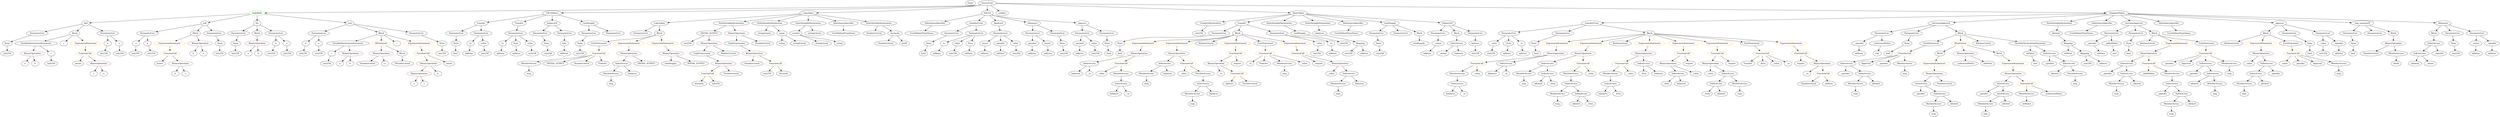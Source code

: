 strict digraph {
	graph [bb="0,0,14867,828"];
	node [label="\N"];
	Enter	[height=0.5,
		pos="5785.6,810",
		width=0.83628];
	Identifier_balances_8	[color=black,
		height=0.5,
		label=balances,
		pos="9438.6,162",
		width=1.1828];
	TupleExpression_Unnamed	[color=black,
		height=0.5,
		label=TupleExpression,
		pos="4231.6,450",
		width=2.0422];
	BinaryOperation_Unnamed_26	[color=brown,
		height=0.5,
		label=BinaryOperation,
		pos="4381.6,378",
		width=1.9867];
	TupleExpression_Unnamed -> BinaryOperation_Unnamed_26	[pos="e,4348.7,394.33 4264.5,433.64 4286.2,423.52 4314.8,410.16 4338.3,399.18"];
	UsingForDeclaration_Unnamed	[color=black,
		height=0.5,
		label=UsingForDeclaration,
		pos="7177.6,666",
		width=2.4303];
	ElementaryTypeName_uint256_22	[color=black,
		height=0.5,
		label=uint256,
		pos="7135.6,594",
		width=1.0442];
	UsingForDeclaration_Unnamed -> ElementaryTypeName_uint256_22	[pos="e,7145.6,611.62 7167.2,647.7 7162.5,639.78 7156.7,630.23 7151.5,621.44"];
	Identifier_msg_19	[color=black,
		height=0.5,
		label=msg,
		pos="3146.6,306",
		width=0.75];
	NumberLiteral_Unnamed	[color=black,
		height=0.5,
		label=NumberLiteral,
		pos="2212.6,378",
		width=1.765];
	VariableDeclaration_balances	[color=black,
		height=0.5,
		label=balances,
		pos="7752.6,594",
		width=1.1828];
	Mapping_Unnamed	[color=black,
		height=0.5,
		label=Mapping,
		pos="8107.6,522",
		width=1.2105];
	VariableDeclaration_balances -> Mapping_Unnamed	[pos="e,8075.4,534.49 7784.5,581.6 7791.1,579.52 7798,577.53 7804.6,576 7914.3,550.39 7945.8,565.61 8055.6,540 8058.5,539.32 8061.5,538.54 \
8064.5,537.71"];
	Identifier_balances_3	[color=black,
		height=0.5,
		label=balances,
		pos="6359.6,306",
		width=1.1828];
	VariableDeclarationStatement_Unnamed	[color=black,
		height=0.5,
		label=VariableDeclarationStatement,
		pos="2098.6,522",
		width=3.3174];
	VariableDeclaration_c	[color=black,
		height=0.5,
		label=c,
		pos="1996.6,450",
		width=0.75];
	VariableDeclarationStatement_Unnamed -> VariableDeclaration_c	[pos="e,2015,463.62 2073.9,504.05 2058.9,493.73 2039.6,480.53 2024.1,469.88"];
	BinaryOperation_Unnamed_1	[color=brown,
		height=0.5,
		label=BinaryOperation,
		pos="2113.6,450",
		width=1.9867];
	VariableDeclarationStatement_Unnamed -> BinaryOperation_Unnamed_1	[pos="e,2109.9,468.1 2102.3,503.7 2103.9,496.32 2105.8,487.52 2107.5,479.25"];
	FunctionDefinition_transfer_1	[color=black,
		height=0.5,
		label=transfer,
		pos="7368.6,666",
		width=1.0719];
	ParameterList_Unnamed_25	[color=black,
		height=0.5,
		label=ParameterList,
		pos="7252.6,594",
		width=1.7095];
	FunctionDefinition_transfer_1 -> ParameterList_Unnamed_25	[pos="e,7278.7,610.76 7345.7,651.17 7329.3,641.31 7307,627.85 7288.4,616.59"];
	Block_Unnamed_6	[color=black,
		height=0.5,
		label=Block,
		pos="7364.6,594",
		width=0.90558];
	FunctionDefinition_transfer_1 -> Block_Unnamed_6	[pos="e,7365.6,612.1 7367.6,647.7 7367.2,640.41 7366.7,631.73 7366.2,623.54"];
	ParameterList_Unnamed_24	[color=black,
		height=0.5,
		label=ParameterList,
		pos="7495.6,594",
		width=1.7095];
	FunctionDefinition_transfer_1 -> ParameterList_Unnamed_24	[pos="e,7467.5,610.48 7392.8,651.67 7411.1,641.58 7436.6,627.53 7457.6,615.94"];
	ParameterList_Unnamed_11	[color=black,
		height=0.5,
		label=ParameterList,
		pos="3252.6,594",
		width=1.7095];
	Parameter_None_5	[color=black,
		height=0.5,
		label=None,
		pos="3282.6,522",
		width=0.85014];
	ParameterList_Unnamed_11 -> Parameter_None_5	[pos="e,3275.5,539.62 3260,575.7 3263.3,567.95 3267.3,558.64 3271,550.02"];
	FunctionCall_Unnamed_16	[color=orange,
		height=0.5,
		label=FunctionCall,
		pos="10407,450",
		width=1.6125];
	Identifier_Transfer_1	[color=black,
		height=0.5,
		label=Transfer,
		pos="10313,378",
		width=1.1689];
	FunctionCall_Unnamed_16 -> Identifier_Transfer_1	[pos="e,10333,394.1 10385,433.12 10372,423.61 10356,411.39 10342,400.97"];
	Identifier__from_6	[color=black,
		height=0.5,
		label=_from,
		pos="10407,378",
		width=0.93331];
	FunctionCall_Unnamed_16 -> Identifier__from_6	[pos="e,10407,396.1 10407,431.7 10407,424.41 10407,415.73 10407,407.54"];
	Identifier__value_9	[color=black,
		height=0.5,
		label=_value,
		pos="10493,378",
		width=0.96103];
	FunctionCall_Unnamed_16 -> Identifier__value_9	[pos="e,10475,393.72 10427,432.76 10438,423.27 10453,411.17 10466,400.85"];
	Identifier__to_7	[color=black,
		height=0.5,
		label=_to,
		pos="10573,378",
		width=0.75];
	FunctionCall_Unnamed_16 -> Identifier__to_7	[pos="e,10551,389.26 10442,435.34 10468,424.92 10505,410.03 10537,396 10538,395.34 10540,394.66 10541,393.96"];
	ParameterList_Unnamed	[color=black,
		height=0.5,
		label=ParameterList,
		pos="1913.6,594",
		width=1.7095];
	Parameter_b	[color=black,
		height=0.5,
		label=b,
		pos="1831.6,522",
		width=0.75];
	ParameterList_Unnamed -> Parameter_b	[pos="e,1847.7,536.79 1894.6,576.76 1883.2,567.01 1868.5,554.51 1856.2,544.01"];
	Parameter_a	[color=black,
		height=0.5,
		label=a,
		pos="1913.6,522",
		width=0.75];
	ParameterList_Unnamed -> Parameter_a	[pos="e,1913.6,540.1 1913.6,575.7 1913.6,568.41 1913.6,559.73 1913.6,551.54"];
	ParameterList_Unnamed_13	[color=black,
		height=0.5,
		label=ParameterList,
		pos="2751.6,594",
		width=1.7095];
	Parameter_None_6	[color=black,
		height=0.5,
		label=None,
		pos="2743.6,522",
		width=0.85014];
	ParameterList_Unnamed_13 -> Parameter_None_6	[pos="e,2745.5,540.1 2749.6,575.7 2748.8,568.41 2747.8,559.73 2746.9,551.54"];
	IfStatement_Unnamed	[color=orange,
		height=0.5,
		label=IfStatement,
		pos="2288.6,522",
		width=1.4739];
	BinaryOperation_Unnamed	[color=brown,
		height=0.5,
		label=BinaryOperation,
		pos="2288.6,450",
		width=1.9867];
	IfStatement_Unnamed -> BinaryOperation_Unnamed	[pos="e,2288.6,468.1 2288.6,503.7 2288.6,496.41 2288.6,487.73 2288.6,479.54"];
	Block_Unnamed_1	[color=black,
		height=0.5,
		label=Block,
		pos="2421.6,450",
		width=0.90558];
	IfStatement_Unnamed -> Block_Unnamed_1	[pos="e,2398.6,463.09 2316.5,506.33 2337.5,495.25 2366.5,480.02 2388.6,468.34"];
	Identifier_balances_10	[color=black,
		height=0.5,
		label=balances,
		pos="8470.6,162",
		width=1.1828];
	ParameterList_Unnamed_36	[color=black,
		height=0.5,
		label=ParameterList,
		pos="12538,594",
		width=1.7095];
	Parameter__spender_2	[color=black,
		height=0.5,
		label=_spender,
		pos="12415,522",
		width=1.2521];
	ParameterList_Unnamed_36 -> Parameter__spender_2	[pos="e,12440,537.3 12510,577.46 12492,567.29 12469,553.9 12450,542.94"];
	Parameter__addedValue	[color=black,
		height=0.5,
		label=_addedValue,
		pos="12538,522",
		width=1.6541];
	ParameterList_Unnamed_36 -> Parameter__addedValue	[pos="e,12538,540.1 12538,575.7 12538,568.41 12538,559.73 12538,551.54"];
	VariableDeclaration_to	[color=black,
		height=0.5,
		label=to,
		pos="3025.6,522",
		width=0.75];
	ElementaryTypeName_address_3	[color=black,
		height=0.5,
		label=address,
		pos="3014.6,450",
		width=1.0996];
	VariableDeclaration_to -> ElementaryTypeName_address_3	[pos="e,3017.3,468.1 3022.9,503.7 3021.7,496.32 3020.3,487.52 3019,479.25"];
	Parameter_to	[color=black,
		height=0.5,
		label=to,
		pos="2833.6,522",
		width=0.75];
	ElementaryTypeName_address_1	[color=black,
		height=0.5,
		label=address,
		pos="2824.6,450",
		width=1.0996];
	Parameter_to -> ElementaryTypeName_address_1	[pos="e,2826.8,468.1 2831.4,503.7 2830.4,496.32 2829.3,487.52 2828.2,479.25"];
	MemberAccess_Unnamed_21	[color=black,
		height=0.5,
		label=MemberAccess,
		pos="11397,90",
		width=1.9174];
	Identifier_msg_14	[color=black,
		height=0.5,
		label=msg,
		pos="11397,18",
		width=0.75];
	MemberAccess_Unnamed_21 -> Identifier_msg_14	[pos="e,11397,36.104 11397,71.697 11397,64.407 11397,55.726 11397,47.536"];
	NumberLiteral_Unnamed_11	[color=black,
		height=0.5,
		label=NumberLiteral,
		pos="4536.6,378",
		width=1.765];
	Identifier__value_10	[color=black,
		height=0.5,
		label=_value,
		pos="13372,378",
		width=0.96103];
	FunctionDefinition_transferFrom_1	[color=black,
		height=0.5,
		label=transferFrom,
		pos="9375.6,666",
		width=1.6402];
	ParameterList_Unnamed_28	[color=black,
		height=0.5,
		label=ParameterList,
		pos="8887.6,594",
		width=1.7095];
	FunctionDefinition_transferFrom_1 -> ParameterList_Unnamed_28	[pos="e,8941.9,602.79 9322.9,657.44 9233.2,644.57 9050.9,618.43 8953.1,604.4"];
	ParameterList_Unnamed_29	[color=black,
		height=0.5,
		label=ParameterList,
		pos="9206.6,594",
		width=1.7095];
	FunctionDefinition_transferFrom_1 -> ParameterList_Unnamed_29	[pos="e,9241.2,609.33 9341.8,651 9315.9,640.28 9280,625.39 9251.6,613.66"];
	Block_Unnamed_8	[color=black,
		height=0.5,
		label=Block,
		pos="9712.6,594",
		width=0.90558];
	FunctionDefinition_transferFrom_1 -> Block_Unnamed_8	[pos="e,9682.3,601.28 9423.5,655.05 9489.9,641.26 9608.7,616.58 9671.3,603.57"];
	MemberAccess_Unnamed_11	[color=black,
		height=0.5,
		label=MemberAccess,
		pos="9110.6,162",
		width=1.9174];
	Identifier_msg_6	[color=black,
		height=0.5,
		label=msg,
		pos="9110.6,90",
		width=0.75];
	MemberAccess_Unnamed_11 -> Identifier_msg_6	[pos="e,9110.6,108.1 9110.6,143.7 9110.6,136.41 9110.6,127.73 9110.6,119.54"];
	MemberAccess_Unnamed_15	[color=black,
		height=0.5,
		label=MemberAccess,
		pos="12548,234",
		width=1.9174];
	Identifier_msg_9	[color=black,
		height=0.5,
		label=msg,
		pos="12548,162",
		width=0.75];
	MemberAccess_Unnamed_15 -> Identifier_msg_9	[pos="e,12548,180.1 12548,215.7 12548,208.41 12548,199.73 12548,191.54"];
	ParameterList_Unnamed_3	[color=black,
		height=0.5,
		label=ParameterList,
		pos="1423.6,594",
		width=1.7095];
	Parameter_None_1	[color=black,
		height=0.5,
		label=None,
		pos="1403.6,522",
		width=0.85014];
	ParameterList_Unnamed_3 -> Parameter_None_1	[pos="e,1408.5,540.1 1418.6,575.7 1416.5,568.24 1414,559.32 1411.6,550.97"];
	Identifier__value_1	[color=black,
		height=0.5,
		label=_value,
		pos="7030.6,306",
		width=0.96103];
	ElementaryTypeName_string	[color=black,
		height=0.5,
		label=string,
		pos="4671.6,522",
		width=0.864];
	Identifier_msg_10	[color=black,
		height=0.5,
		label=msg,
		pos="12893,18",
		width=0.75];
	ExpressionStatement_Unnamed_1	[color=orange,
		height=0.5,
		label=ExpressionStatement,
		pos="1008.6,522",
		width=2.458];
	FunctionCall_Unnamed_1	[color=orange,
		height=0.5,
		label=FunctionCall,
		pos="1008.6,450",
		width=1.6125];
	ExpressionStatement_Unnamed_1 -> FunctionCall_Unnamed_1	[pos="e,1008.6,468.1 1008.6,503.7 1008.6,496.41 1008.6,487.73 1008.6,479.54"];
	ElementaryTypeName_uint256_6	[color=black,
		height=0.5,
		label=uint256,
		pos="1396.6,450",
		width=1.0442];
	Identifier__value_5	[color=black,
		height=0.5,
		label=_value,
		pos="10091,306",
		width=0.96103];
	Identifier_msg_18	[color=black,
		height=0.5,
		label=msg,
		pos="3661.6,234",
		width=0.75];
	ElementaryTypeName_address_23	[color=black,
		height=0.5,
		label=address,
		pos="12480,450",
		width=1.0996];
	Parameter__spender_2 -> ElementaryTypeName_address_23	[pos="e,12465,467.15 12430,504.76 12438,496.02 12448,485.05 12457,475.31"];
	ExpressionStatement_Unnamed_11	[color=orange,
		height=0.5,
		label=ExpressionStatement,
		pos="9175.6,522",
		width=2.458];
	BinaryOperation_Unnamed_17	[color=brown,
		height=0.5,
		label=BinaryOperation,
		pos="9169.6,450",
		width=1.9867];
	ExpressionStatement_Unnamed_11 -> BinaryOperation_Unnamed_17	[pos="e,9171.1,468.1 9174.1,503.7 9173.5,496.41 9172.7,487.73 9172,479.54"];
	IndexAccess_Unnamed_19	[color=black,
		height=0.5,
		label=IndexAccess,
		pos="14473,522",
		width=1.6402];
	IndexAccess_Unnamed_20	[color=black,
		height=0.5,
		label=IndexAccess,
		pos="14379,450",
		width=1.6402];
	IndexAccess_Unnamed_19 -> IndexAccess_Unnamed_20	[pos="e,14400,467.06 14451,505.12 14439,495.87 14423,484.07 14409,473.84"];
	Identifier__spender_2	[color=black,
		height=0.5,
		label=_spender,
		pos="14501,450",
		width=1.2521];
	IndexAccess_Unnamed_19 -> Identifier__spender_2	[pos="e,14494,468.1 14480,503.7 14483,496.15 14486,487.12 14490,478.68"];
	Block_Unnamed_10	[color=black,
		height=0.5,
		label=Block,
		pos="13446,594",
		width=0.90558];
	BooleanLiteral_Unnamed_2	[color=black,
		height=0.5,
		label=BooleanLiteral,
		pos="13247,522",
		width=1.7788];
	Block_Unnamed_10 -> BooleanLiteral_Unnamed_2	[pos="e,13285,536.61 13419,583.56 13387,572.51 13335,553.98 13296,540.32"];
	ExpressionStatement_Unnamed_13	[color=orange,
		height=0.5,
		label=ExpressionStatement,
		pos="13418,522",
		width=2.458];
	Block_Unnamed_10 -> ExpressionStatement_Unnamed_13	[pos="e,13425,540.28 13439,576.05 13436,568.52 13432,559.44 13429,550.94"];
	EmitStatement_Unnamed_2	[color=black,
		height=0.5,
		label=EmitStatement,
		pos="13589,522",
		width=1.7788];
	Block_Unnamed_10 -> EmitStatement_Unnamed_2	[pos="e,13558,538.18 13470,581.28 13491,570.88 13522,555.47 13548,543.1"];
	ElementaryTypeName_address_13	[color=black,
		height=0.5,
		label=address,
		pos="7319.6,234",
		width=1.0996];
	MemberAccess_Unnamed_17	[color=black,
		height=0.5,
		label=MemberAccess,
		pos="12893,90",
		width=1.9174];
	MemberAccess_Unnamed_17 -> Identifier_msg_10	[pos="e,12893,36.104 12893,71.697 12893,64.407 12893,55.726 12893,47.536"];
	ElementaryTypeName_address	[color=black,
		height=0.5,
		label=address,
		pos="3394.6,450",
		width=1.0996];
	BinaryOperation_Unnamed_30	[color=brown,
		height=0.5,
		label=BinaryOperation,
		pos="3774.6,450",
		width=1.9867];
	IndexAccess_Unnamed_35	[color=black,
		height=0.5,
		label=IndexAccess,
		pos="3726.6,378",
		width=1.6402];
	BinaryOperation_Unnamed_30 -> IndexAccess_Unnamed_35	[pos="e,3738.1,395.79 3763,432.05 3757.4,423.97 3750.7,414.12 3744.5,405.11"];
	Identifier_INITIAL_SUPPLY_1	[color=black,
		height=0.5,
		label=INITIAL_SUPPLY,
		pos="3887.6,378",
		width=2.3333];
	BinaryOperation_Unnamed_30 -> Identifier_INITIAL_SUPPLY_1	[pos="e,3861,395.47 3800.5,432.94 3815.7,423.56 3835,411.58 3851.6,401.3"];
	Identifier__to	[color=black,
		height=0.5,
		label=_to,
		pos="7266.6,306",
		width=0.75];
	ElementaryTypeName_bool_5	[color=black,
		height=0.5,
		label=bool,
		pos="13973,450",
		width=0.76697];
	ParameterList_Unnamed_4	[color=black,
		height=0.5,
		label=ParameterList,
		pos="875.59,594",
		width=1.7095];
	Parameter_a_2	[color=black,
		height=0.5,
		label=a,
		pos="802.59,522",
		width=0.75];
	ParameterList_Unnamed_4 -> Parameter_a_2	[pos="e,817.3,537.11 858.29,576.41 848.44,566.97 835.99,555.03 825.36,544.83"];
	Parameter_b_2	[color=black,
		height=0.5,
		label=b,
		pos="875.59,522",
		width=0.75];
	ParameterList_Unnamed_4 -> Parameter_b_2	[pos="e,875.59,540.1 875.59,575.7 875.59,568.41 875.59,559.73 875.59,551.54"];
	Identifier_allowed_8	[color=black,
		height=0.5,
		label=allowed,
		pos="12194,306",
		width=1.0858];
	Identifier_a_6	[color=black,
		height=0.5,
		label=a,
		pos="130.59,378",
		width=0.75];
	ElementaryTypeName_uint_1	[color=black,
		height=0.5,
		label=uint,
		pos="11116,450",
		width=0.75];
	StateVariableDeclaration_Unnamed_1	[color=black,
		height=0.5,
		label=StateVariableDeclaration,
		pos="7530.6,666",
		width=2.8184];
	VariableDeclaration_totalSupply_	[color=black,
		height=0.5,
		label=totalSupply_,
		pos="7633.6,594",
		width=1.6125];
	StateVariableDeclaration_Unnamed_1 -> VariableDeclaration_totalSupply_	[pos="e,7610.2,610.91 7555.3,648.23 7568.9,638.94 7586.1,627.28 7600.9,617.23"];
	FunctionCall_Unnamed_4	[color=orange,
		height=0.5,
		label=FunctionCall,
		pos="7369.6,306",
		width=1.6125];
	FunctionCall_Unnamed_4 -> ElementaryTypeName_address_13	[pos="e,7331.2,251.31 7357.5,288.05 7351.6,279.77 7344.3,269.62 7337.8,260.42"];
	NumberLiteral_Unnamed_2	[color=black,
		height=0.5,
		label=NumberLiteral,
		pos="7440.6,234",
		width=1.765];
	FunctionCall_Unnamed_4 -> NumberLiteral_Unnamed_2	[pos="e,7423.9,251.47 7386.4,288.41 7395.2,279.78 7406,269.06 7415.7,259.5"];
	ParameterList_Unnamed_18	[color=black,
		height=0.5,
		label=ParameterList,
		pos="5679.6,594",
		width=1.7095];
	Parameter_None_8	[color=black,
		height=0.5,
		label=None,
		pos="5495.6,522",
		width=0.85014];
	ParameterList_Unnamed_18 -> Parameter_None_8	[pos="e,5520.9,532.64 5643.2,579.17 5610.9,566.87 5563.9,548.99 5531.7,536.73"];
	Identifier__to_3	[color=black,
		height=0.5,
		label=_to,
		pos="7444.6,378",
		width=0.75];
	ElementaryTypeName_uint	[color=black,
		height=0.5,
		label=uint,
		pos="12565,450",
		width=0.75];
	Parameter__addedValue -> ElementaryTypeName_uint	[pos="e,12558,467.62 12544,503.7 12547,496.04 12551,486.85 12554,478.3"];
	VariableDeclaration_owner	[color=black,
		height=0.5,
		label=owner,
		pos="5867.6,522",
		width=0.93331];
	ElementaryTypeName_address_9	[color=black,
		height=0.5,
		label=address,
		pos="5864.6,450",
		width=1.0996];
	VariableDeclaration_owner -> ElementaryTypeName_address_9	[pos="e,5865.3,468.1 5866.8,503.7 5866.5,496.41 5866.2,487.73 5865.8,479.54"];
	Identifier_require_2	[color=black,
		height=0.5,
		label=require,
		pos="10654,378",
		width=1.0026];
	BinaryOperation_Unnamed_11	[color=brown,
		height=0.5,
		label=BinaryOperation,
		pos="7020.6,450",
		width=1.9867];
	IndexAccess_Unnamed_1	[color=black,
		height=0.5,
		label=IndexAccess,
		pos="6925.6,378",
		width=1.6402];
	BinaryOperation_Unnamed_11 -> IndexAccess_Unnamed_1	[pos="e,6947.5,395.15 6998.6,432.76 6986.1,423.58 6970.3,411.94 6956.6,401.84"];
	FunctionCall_Unnamed_6	[color=orange,
		height=0.5,
		label=FunctionCall,
		pos="7060.6,378",
		width=1.6125];
	BinaryOperation_Unnamed_11 -> FunctionCall_Unnamed_6	[pos="e,7050.8,396.1 7030.5,431.7 7034.9,423.9 7040.3,414.51 7045.3,405.83"];
	Parameter_None_14	[color=black,
		height=0.5,
		label=None,
		pos="13702,522",
		width=0.85014];
	ElementaryTypeName_bool_6	[color=black,
		height=0.5,
		label=bool,
		pos="13702,450",
		width=0.76697];
	Parameter_None_14 -> ElementaryTypeName_bool_6	[pos="e,13702,468.1 13702,503.7 13702,496.41 13702,487.73 13702,479.54"];
	IndexAccess_Unnamed_18	[color=black,
		height=0.5,
		label=IndexAccess,
		pos="13470,306",
		width=1.6402];
	MemberAccess_Unnamed_13	[color=black,
		height=0.5,
		label=MemberAccess,
		pos="13401,234",
		width=1.9174];
	IndexAccess_Unnamed_18 -> MemberAccess_Unnamed_13	[pos="e,13417,251.96 13453,288.41 13445,279.91 13434,269.37 13425,259.91"];
	Identifier_allowed_3	[color=black,
		height=0.5,
		label=allowed,
		pos="13527,234",
		width=1.0858];
	IndexAccess_Unnamed_18 -> Identifier_allowed_3	[pos="e,13513,251.31 13483,288.05 13490,279.68 13499,269.4 13506,260.13"];
	BinaryOperation_Unnamed_9	[color=brown,
		height=0.5,
		label=BinaryOperation,
		pos="7237.6,378",
		width=1.9867];
	BinaryOperation_Unnamed_9 -> Identifier__to	[pos="e,7259.7,323.62 7244.8,359.7 7248,351.95 7251.8,342.64 7255.4,334.02"];
	BinaryOperation_Unnamed_9 -> FunctionCall_Unnamed_4	[pos="e,7341.4,321.94 7267.2,361.29 7286.2,351.22 7311,338.05 7331.5,327.21"];
	MemberAccess_Unnamed_27	[color=black,
		height=0.5,
		label=MemberAccess,
		pos="3146.6,378",
		width=1.9174];
	MemberAccess_Unnamed_27 -> Identifier_msg_19	[pos="e,3146.6,324.1 3146.6,359.7 3146.6,352.41 3146.6,343.73 3146.6,335.54"];
	StateVariableDeclaration_Unnamed	[color=black,
		height=0.5,
		label=StateVariableDeclaration,
		pos="7751.6,666",
		width=2.8184];
	StateVariableDeclaration_Unnamed -> VariableDeclaration_balances	[pos="e,7752.3,612.1 7751.8,647.7 7751.9,640.41 7752.1,631.73 7752.2,623.54"];
	BinaryOperation_Unnamed_14	[color=brown,
		height=0.5,
		label=BinaryOperation,
		pos="9838.6,378",
		width=1.9867];
	IndexAccess_Unnamed_6	[color=black,
		height=0.5,
		label=IndexAccess,
		pos="9891.6,306",
		width=1.6402];
	BinaryOperation_Unnamed_14 -> IndexAccess_Unnamed_6	[pos="e,9878.9,323.79 9851.4,360.05 9857.6,351.89 9865.2,341.91 9872,332.82"];
	Identifier__value_4	[color=black,
		height=0.5,
		label=_value,
		pos="10004,306",
		width=0.96103];
	BinaryOperation_Unnamed_14 -> Identifier__value_4	[pos="e,9977.4,318.09 9874,361.98 9901.4,350.35 9939.3,334.29 9967,322.53"];
	BinaryOperation_Unnamed_6	[color=brown,
		height=0.5,
		label=BinaryOperation,
		pos="1186.6,522",
		width=1.9867];
	Identifier_b_4	[color=black,
		height=0.5,
		label=b,
		pos="1130.6,450",
		width=0.75];
	BinaryOperation_Unnamed_6 -> Identifier_b_4	[pos="e,1142.9,466.36 1173,504.05 1166.1,495.44 1157.6,484.81 1150.1,475.33"];
	Identifier_a_5	[color=black,
		height=0.5,
		label=a,
		pos="1202.6,450",
		width=0.75];
	BinaryOperation_Unnamed_6 -> Identifier_a_5	[pos="e,1198.7,468.1 1190.5,503.7 1192.2,496.32 1194.2,487.52 1196.1,479.25"];
	Parameter_None_12	[color=black,
		height=0.5,
		label=None,
		pos="9038.6,522",
		width=0.85014];
	ElementaryTypeName_bool_4	[color=black,
		height=0.5,
		label=bool,
		pos="9052.6,450",
		width=0.76697];
	Parameter_None_12 -> ElementaryTypeName_bool_4	[pos="e,9049.2,468.1 9042.1,503.7 9043.5,496.32 9045.3,487.52 9046.9,479.25"];
	ElementaryTypeName_uint256_34	[color=black,
		height=0.5,
		label=uint256,
		pos="4626.6,306",
		width=1.0442];
	ExpressionStatement_Unnamed_12	[color=orange,
		height=0.5,
		label=ExpressionStatement,
		pos="9370.6,522",
		width=2.458];
	BinaryOperation_Unnamed_18	[color=brown,
		height=0.5,
		label=BinaryOperation,
		pos="9341.6,450",
		width=1.9867];
	ExpressionStatement_Unnamed_12 -> BinaryOperation_Unnamed_18	[pos="e,9348.7,468.1 9363.4,503.7 9360.3,496.15 9356.6,487.12 9353.1,478.68"];
	Identifier_assert_1	[color=black,
		height=0.5,
		label=assert,
		pos="947.59,378",
		width=0.89172];
	FunctionCall_Unnamed_1 -> Identifier_assert_1	[pos="e,961.11,394.51 994.13,432.41 986.47,423.62 976.93,412.66 968.47,402.96"];
	BinaryOperation_Unnamed_5	[color=brown,
		height=0.5,
		label=BinaryOperation,
		pos="1069.6,378",
		width=1.9867];
	FunctionCall_Unnamed_1 -> BinaryOperation_Unnamed_5	[pos="e,1054.8,395.96 1023,432.41 1030.3,424.08 1039.3,413.8 1047.4,404.49"];
	Identifier_c_2	[color=black,
		height=0.5,
		label=c,
		pos="532.59,306",
		width=0.75];
	Parameter__spender_3	[color=black,
		height=0.5,
		label=_spender,
		pos="11004,522",
		width=1.2521];
	ElementaryTypeName_address_24	[color=black,
		height=0.5,
		label=address,
		pos="11004,450",
		width=1.0996];
	Parameter__spender_3 -> ElementaryTypeName_address_24	[pos="e,11004,468.1 11004,503.7 11004,496.41 11004,487.73 11004,479.54"];
	Identifier_require_1	[color=black,
		height=0.5,
		label=require,
		pos="7871.6,378",
		width=1.0026];
	BinaryOperation_Unnamed_2	[color=brown,
		height=0.5,
		label=BinaryOperation,
		pos="2583.6,378",
		width=1.9867];
	BinaryOperation_Unnamed_3	[color=brown,
		height=0.5,
		label=BinaryOperation,
		pos="2524.6,306",
		width=1.9867];
	BinaryOperation_Unnamed_2 -> BinaryOperation_Unnamed_3	[pos="e,2538.7,323.79 2569.3,360.05 2562.4,351.8 2553.8,341.7 2546.1,332.54"];
	Identifier_b_1	[color=black,
		height=0.5,
		label=b,
		pos="2641.6,306",
		width=0.75];
	BinaryOperation_Unnamed_2 -> Identifier_b_1	[pos="e,2628.9,322.36 2597.6,360.05 2604.8,351.35 2613.8,340.59 2621.7,331.03"];
	ElementaryTypeName_bool_1	[color=black,
		height=0.5,
		label=bool,
		pos="5492.6,450",
		width=0.76697];
	Identifier_b_3	[color=black,
		height=0.5,
		label=b,
		pos="1033.6,306",
		width=0.75];
	ElementaryTypeName_address_12	[color=black,
		height=0.5,
		label=address,
		pos="7939.6,450",
		width=1.0996];
	Parameter_to_1	[color=black,
		height=0.5,
		label=to,
		pos="5606.6,522",
		width=0.75];
	ElementaryTypeName_address_7	[color=black,
		height=0.5,
		label=address,
		pos="5577.6,450",
		width=1.0996];
	Parameter_to_1 -> ElementaryTypeName_address_7	[pos="e,5584.6,467.96 5599.7,504.41 5596.5,496.68 5592.6,487.27 5589,478.52"];
	Identifier__addedValue	[color=black,
		height=0.5,
		label=_addedValue,
		pos="12748,306",
		width=1.6541];
	ElementaryTypeName_uint256_3	[color=black,
		height=0.5,
		label=uint256,
		pos="1948.6,378",
		width=1.0442];
	VariableDeclaration_c -> ElementaryTypeName_uint256_3	[pos="e,1959.8,395.31 1985.7,433.12 1980,424.73 1972.8,414.24 1966.2,404.73"];
	Identifier__from	[color=black,
		height=0.5,
		label=_from,
		pos="9819.6,234",
		width=0.93331];
	IndexAccess_Unnamed_6 -> Identifier__from	[pos="e,9835.1,250.04 9874.5,288.41 9865.2,279.31 9853.4,267.9 9843.2,257.96"];
	Identifier_balances_6	[color=black,
		height=0.5,
		label=balances,
		pos="9913.6,234",
		width=1.1828];
	IndexAccess_Unnamed_6 -> Identifier_balances_6	[pos="e,9908.2,252.1 9897,287.7 9899.4,280.24 9902.2,271.32 9904.8,262.97"];
	EmitStatement_Unnamed_4	[color=black,
		height=0.5,
		label=EmitStatement,
		pos="11438,522",
		width=1.7788];
	FunctionCall_Unnamed_21	[color=orange,
		height=0.5,
		label=FunctionCall,
		pos="11293,450",
		width=1.6125];
	EmitStatement_Unnamed_4 -> FunctionCall_Unnamed_21	[pos="e,11323,465.75 11406,505.98 11385,495.67 11357,481.88 11333,470.69"];
	ParameterList_Unnamed_7	[color=black,
		height=0.5,
		label=ParameterList,
		pos="213.59,594",
		width=1.7095];
	Parameter_None_3	[color=black,
		height=0.5,
		label=None,
		pos="37.591,522",
		width=0.85014];
	ParameterList_Unnamed_7 -> Parameter_None_3	[pos="e,61.655,533.37 177.11,579.13 149.65,568.6 111.15,553.67 77.591,540 75.813,539.28 73.994,538.53 72.159,537.77"];
	InheritanceSpecifier_Unnamed_1	[color=black,
		height=0.5,
		label=InheritanceSpecifier,
		pos="7954.6,666",
		width=2.3333];
	UserDefinedTypeName_Unnamed_1	[color=black,
		height=0.5,
		label=UserDefinedTypeName,
		pos="7911.6,594",
		width=2.7214];
	InheritanceSpecifier_Unnamed_1 -> UserDefinedTypeName_Unnamed_1	[pos="e,7922.1,612.1 7944,647.7 7939.2,639.9 7933.4,630.51 7928.1,621.83"];
	NumberLiteral_Unnamed_1	[color=black,
		height=0.5,
		label=NumberLiteral,
		pos="2430.6,378",
		width=1.765];
	ParameterList_Unnamed_19	[color=black,
		height=0.5,
		label=ParameterList,
		pos="6459.6,594",
		width=1.7095];
	Parameter_spender_1	[color=black,
		height=0.5,
		label=spender,
		pos="6438.6,522",
		width=1.1135];
	ParameterList_Unnamed_19 -> Parameter_spender_1	[pos="e,6443.7,540.1 6454.4,575.7 6452.2,568.24 6449.5,559.32 6447,550.97"];
	Parameter_value_2	[color=black,
		height=0.5,
		label=value,
		pos="6529.6,522",
		width=0.82242];
	ParameterList_Unnamed_19 -> Parameter_value_2	[pos="e,6515,537.57 6476.2,576.41 6485.4,567.19 6497,555.58 6507,545.54"];
	Identifier__to_4	[color=black,
		height=0.5,
		label=_to,
		pos="10681,306",
		width=0.75];
	Identifier_a	[color=black,
		height=0.5,
		label=a,
		pos="2321.6,378",
		width=0.75];
	ElementaryTypeName_uint256_15	[color=black,
		height=0.5,
		label=uint256,
		pos="3299.6,450",
		width=1.0442];
	Parameter_None_5 -> ElementaryTypeName_uint256_15	[pos="e,3295.4,468.1 3286.8,503.7 3288.6,496.32 3290.7,487.52 3292.7,479.25"];
	FunctionCall_Unnamed_22	[color=orange,
		height=0.5,
		label=FunctionCall,
		pos="4279.6,306",
		width=1.6125];
	Identifier_decimals	[color=black,
		height=0.5,
		label=decimals,
		pos="4229.6,234",
		width=1.1967];
	FunctionCall_Unnamed_22 -> Identifier_decimals	[pos="e,4241.2,251.31 4267.5,288.05 4261.6,279.77 4254.3,269.62 4247.8,260.42"];
	ElementaryTypeName_uint256_33	[color=black,
		height=0.5,
		label=uint256,
		pos="4328.6,234",
		width=1.0442];
	FunctionCall_Unnamed_22 -> ElementaryTypeName_uint256_33	[pos="e,4317.2,251.31 4291.5,288.05 4297.2,279.85 4304.2,269.83 4310.6,260.71"];
	BinaryOperation_Unnamed_10	[color=brown,
		height=0.5,
		label=BinaryOperation,
		pos="7997.6,378",
		width=1.9867];
	Identifier__value	[color=black,
		height=0.5,
		label=_value,
		pos="7941.6,306",
		width=0.96103];
	BinaryOperation_Unnamed_10 -> Identifier__value	[pos="e,7954.3,322.83 7984,360.05 7977.2,351.56 7968.9,341.11 7961.4,331.73"];
	IndexAccess_Unnamed	[color=black,
		height=0.5,
		label=IndexAccess,
		pos="8053.6,306",
		width=1.6402];
	BinaryOperation_Unnamed_10 -> IndexAccess_Unnamed	[pos="e,8040.2,323.79 8011.1,360.05 8017.8,351.8 8025.8,341.7 8033.2,332.54"];
	ElementaryTypeName_uint256_7	[color=black,
		height=0.5,
		label=uint256,
		pos="801.59,450",
		width=1.0442];
	EmitStatement_Unnamed_5	[color=black,
		height=0.5,
		label=EmitStatement,
		pos="3603.6,522",
		width=1.7788];
	FunctionCall_Unnamed_24	[color=orange,
		height=0.5,
		label=FunctionCall,
		pos="3603.6,450",
		width=1.6125];
	EmitStatement_Unnamed_5 -> FunctionCall_Unnamed_24	[pos="e,3603.6,468.1 3603.6,503.7 3603.6,496.41 3603.6,487.73 3603.6,479.54"];
	BinaryOperation_Unnamed -> NumberLiteral_Unnamed	[pos="e,2230.7,395.71 2270.6,432.41 2261.2,423.76 2249.5,413 2239.1,403.42"];
	BinaryOperation_Unnamed -> Identifier_a	[pos="e,2313.8,395.62 2296.7,431.7 2300.4,423.95 2304.8,414.64 2308.9,406.02"];
	FunctionCall_Unnamed_5	[color=orange,
		height=0.5,
		label=FunctionCall,
		pos="7730.6,450",
		width=1.6125];
	FunctionCall_Unnamed_5 -> Identifier_require_1	[pos="e,7846.9,391.26 7760.5,434.15 7782.8,423.09 7813.3,407.94 7836.7,396.32"];
	FunctionCall_Unnamed_5 -> BinaryOperation_Unnamed_10	[pos="e,7949.5,391.61 7773.8,437.68 7818.5,425.95 7888.7,407.54 7938.6,394.48"];
	Identifier__from_2	[color=black,
		height=0.5,
		label=_from,
		pos="9677.6,306",
		width=0.93331];
	ElementaryTypeName_uint256_16	[color=black,
		height=0.5,
		label=uint256,
		pos="2919.6,450",
		width=1.0442];
	MemberAccess_Unnamed_8	[color=black,
		height=0.5,
		label=MemberAccess,
		pos="8514.6,306",
		width=1.9174];
	IndexAccess_Unnamed_12	[color=black,
		height=0.5,
		label=IndexAccess,
		pos="8514.6,234",
		width=1.6402];
	MemberAccess_Unnamed_8 -> IndexAccess_Unnamed_12	[pos="e,8514.6,252.1 8514.6,287.7 8514.6,280.41 8514.6,271.73 8514.6,263.54"];
	FunctionDefinition_LukaToken	[color=black,
		height=0.5,
		label=LukaToken,
		pos="3949.6,666",
		width=1.4739];
	ParameterList_Unnamed_40	[color=black,
		height=0.5,
		label=ParameterList,
		pos="3837.6,594",
		width=1.7095];
	FunctionDefinition_LukaToken -> ParameterList_Unnamed_40	[pos="e,3862.9,610.81 3925,649.64 3909.6,640.02 3889.5,627.47 3872.5,616.82"];
	Block_Unnamed_16	[color=black,
		height=0.5,
		label=Block,
		pos="3949.6,594",
		width=0.90558];
	FunctionDefinition_LukaToken -> Block_Unnamed_16	[pos="e,3949.6,612.1 3949.6,647.7 3949.6,640.41 3949.6,631.73 3949.6,623.54"];
	IndexAccess_Unnamed_31	[color=black,
		height=0.5,
		label=IndexAccess,
		pos="11869,234",
		width=1.6402];
	Identifier__spender_9	[color=black,
		height=0.5,
		label=_spender,
		pos="11747,162",
		width=1.2521];
	IndexAccess_Unnamed_31 -> Identifier__spender_9	[pos="e,11772,177.37 11842,217.64 11824,207.47 11801,194.04 11782,183.03"];
	IndexAccess_Unnamed_32	[color=black,
		height=0.5,
		label=IndexAccess,
		pos="11869,162",
		width=1.6402];
	IndexAccess_Unnamed_31 -> IndexAccess_Unnamed_32	[pos="e,11869,180.1 11869,215.7 11869,208.41 11869,199.73 11869,191.54"];
	FunctionCall_Unnamed_20	[color=orange,
		height=0.5,
		label=FunctionCall,
		pos="12015,234",
		width=1.6125];
	MemberAccess_Unnamed_23	[color=black,
		height=0.5,
		label=MemberAccess,
		pos="12015,162",
		width=1.9174];
	FunctionCall_Unnamed_20 -> MemberAccess_Unnamed_23	[pos="e,12015,180.1 12015,215.7 12015,208.41 12015,199.73 12015,191.54"];
	Identifier__subtractedValue_1	[color=black,
		height=0.5,
		label=_subtractedValue,
		pos="12178,162",
		width=2.0976];
	FunctionCall_Unnamed_20 -> Identifier__subtractedValue_1	[pos="e,12142,178.24 12048,218.83 12072,208.43 12105,194.16 12132,182.66"];
	ContractDefinition_SafeMath	[color=green,
		height=0.5,
		label=SafeMath,
		pos="1535.6,738",
		width=1.2798];
	FunctionDefinition_add	[color=black,
		height=0.5,
		label=add,
		pos="502.59,666",
		width=0.75];
	ContractDefinition_SafeMath -> FunctionDefinition_add	[pos="e,529.54,668.83 1490.2,733.92 1317.2,722.2 700.53,680.41 540.67,669.58"];
	FunctionDefinition_sub	[color=black,
		height=0.5,
		label=sub,
		pos="1226.6,666",
		width=0.75];
	ContractDefinition_SafeMath -> FunctionDefinition_sub	[pos="e,1252,672.75 1496.5,728.13 1436.2,714.48 1321.4,688.48 1262.9,675.22"];
	FunctionDefinition_div	[color=black,
		height=0.5,
		label=div,
		pos="1535.6,666",
		width=0.75];
	ContractDefinition_SafeMath -> FunctionDefinition_div	[pos="e,1535.6,684.1 1535.6,719.7 1535.6,712.41 1535.6,703.73 1535.6,695.54"];
	FunctionDefinition_mul	[color=black,
		height=0.5,
		label=mul,
		pos="2100.6,666",
		width=0.75];
	ContractDefinition_SafeMath -> FunctionDefinition_mul	[pos="e,2073.9,670.3 1579,731.62 1686.1,718.35 1961.8,684.2 2062.8,671.69"];
	VariableDeclarationStatement_Unnamed_1	[color=black,
		height=0.5,
		label=VariableDeclarationStatement,
		pos="205.59,522",
		width=3.3174];
	BinaryOperation_Unnamed_7	[color=brown,
		height=0.5,
		label=BinaryOperation,
		pos="185.59,450",
		width=1.9867];
	VariableDeclarationStatement_Unnamed_1 -> BinaryOperation_Unnamed_7	[pos="e,190.48,468.1 200.65,503.7 198.52,496.24 195.97,487.32 193.58,478.97"];
	VariableDeclaration_c_1	[color=black,
		height=0.5,
		label=c,
		pos="302.59,450",
		width=0.75];
	VariableDeclarationStatement_Unnamed_1 -> VariableDeclaration_c_1	[pos="e,284.8,463.84 229.07,504.05 243.15,493.9 261.09,480.95 275.73,470.39"];
	Identifier_msg_1	[color=black,
		height=0.5,
		label=msg,
		pos="6805.6,234",
		width=0.75];
	MemberAccess_Unnamed_1	[color=black,
		height=0.5,
		label=MemberAccess,
		pos="6805.6,306",
		width=1.9174];
	IndexAccess_Unnamed_1 -> MemberAccess_Unnamed_1	[pos="e,6833,322.98 6899,361.46 6882.4,351.81 6860.9,339.27 6842.7,328.65"];
	Identifier_balances_1	[color=black,
		height=0.5,
		label=balances,
		pos="6935.6,306",
		width=1.1828];
	IndexAccess_Unnamed_1 -> Identifier_balances_1	[pos="e,6933.1,324.1 6928.1,359.7 6929.1,352.32 6930.4,343.52 6931.6,335.25"];
	Identifier__from_1	[color=black,
		height=0.5,
		label=_from,
		pos="10070,162",
		width=0.93331];
	Parameter_None_16	[color=black,
		height=0.5,
		label=None,
		pos="12646,522",
		width=0.85014];
	ElementaryTypeName_bool_7	[color=black,
		height=0.5,
		label=bool,
		pos="12643,450",
		width=0.76697];
	Parameter_None_16 -> ElementaryTypeName_bool_7	[pos="e,12643,468.1 12645,503.7 12645,496.41 12644,487.73 12644,479.54"];
	FunctionDefinition_decreaseApproval	[color=black,
		height=0.5,
		label=decreaseApproval,
		pos="11559,666",
		width=2.1669];
	ParameterList_Unnamed_38	[color=black,
		height=0.5,
		label=ParameterList,
		pos="11143,594",
		width=1.7095];
	FunctionDefinition_decreaseApproval -> ParameterList_Unnamed_38	[pos="e,11195,603.82 11497,654.67 11419,641.55 11285,619.01 11206,605.71"];
	ParameterList_Unnamed_39	[color=black,
		height=0.5,
		label=ParameterList,
		pos="11376,594",
		width=1.7095];
	FunctionDefinition_decreaseApproval -> ParameterList_Unnamed_39	[pos="e,11412,608.92 11519,649.98 11491,639.14 11453,624.45 11423,612.99"];
	Block_Unnamed_13	[color=black,
		height=0.5,
		label=Block,
		pos="11612,594",
		width=0.90558];
	FunctionDefinition_decreaseApproval -> Block_Unnamed_13	[pos="e,11600,610.83 11571,648.05 11578,639.56 11586,629.11 11593,619.73"];
	IndexAccess_Unnamed_10	[color=black,
		height=0.5,
		label=IndexAccess,
		pos="9469.6,234",
		width=1.6402];
	IndexAccess_Unnamed_10 -> Identifier_balances_8	[pos="e,9446.2,180.1 9461.9,215.7 9458.5,208.07 9454.5,198.92 9450.7,190.4"];
	Identifier__from_3	[color=black,
		height=0.5,
		label=_from,
		pos="9532.6,162",
		width=0.93331];
	IndexAccess_Unnamed_10 -> Identifier__from_3	[pos="e,9518.6,178.51 9484.5,216.41 9492.4,207.62 9502.3,196.66 9511,186.96"];
	StateVariableDeclaration_Unnamed_2	[color=black,
		height=0.5,
		label=StateVariableDeclaration,
		pos="12217,666",
		width=2.8184];
	VariableDeclaration_allowed	[color=black,
		height=0.5,
		label=allowed,
		pos="12205,594",
		width=1.0858];
	StateVariableDeclaration_Unnamed_2 -> VariableDeclaration_allowed	[pos="e,12208,612.1 12214,647.7 12212,640.32 12211,631.52 12209,623.25"];
	IndexAccess_Unnamed_3	[color=black,
		height=0.5,
		label=IndexAccess,
		pos="6447.6,378",
		width=1.6402];
	IndexAccess_Unnamed_3 -> Identifier_balances_3	[pos="e,6379,322.43 6427.2,360.76 6415.5,351.47 6400.7,339.67 6387.9,329.49"];
	Identifier__to_1	[color=black,
		height=0.5,
		label=_to,
		pos="6447.6,306",
		width=0.75];
	IndexAccess_Unnamed_3 -> Identifier__to_1	[pos="e,6447.6,324.1 6447.6,359.7 6447.6,352.41 6447.6,343.73 6447.6,335.54"];
	Block_Unnamed_14	[color=black,
		height=0.5,
		label=Block,
		pos="11499,450",
		width=0.90558];
	ExpressionStatement_Unnamed_15	[color=orange,
		height=0.5,
		label=ExpressionStatement,
		pos="11469,378",
		width=2.458];
	Block_Unnamed_14 -> ExpressionStatement_Unnamed_15	[pos="e,11476,396.28 11491,432.05 11488,424.43 11484,415.23 11480,406.65"];
	BinaryOperation_Unnamed_5 -> Identifier_b_3	[pos="e,1041.9,323.14 1060.7,359.7 1056.6,351.75 1051.7,342.16 1047.1,333.34"];
	Identifier_a_4	[color=black,
		height=0.5,
		label=a,
		pos="1105.6,306",
		width=0.75];
	BinaryOperation_Unnamed_5 -> Identifier_a_4	[pos="e,1097.3,323.14 1078.5,359.7 1082.6,351.75 1087.5,342.16 1092,333.34"];
	FunctionCall_Unnamed_6 -> Identifier__value_1	[pos="e,7037.7,323.62 7053.2,359.7 7049.9,351.95 7045.9,342.64 7042.2,334.02"];
	MemberAccess_Unnamed_2	[color=black,
		height=0.5,
		label=MemberAccess,
		pos="7152.6,306",
		width=1.9174];
	FunctionCall_Unnamed_6 -> MemberAccess_Unnamed_2	[pos="e,7130.8,323.55 7081.5,361.12 7093.4,352 7108.7,340.4 7122,330.28"];
	Parameter__value_2	[color=black,
		height=0.5,
		label=_value,
		pos="13785,522",
		width=0.96103];
	ElementaryTypeName_uint256_30	[color=black,
		height=0.5,
		label=uint256,
		pos="13785,450",
		width=1.0442];
	Parameter__value_2 -> ElementaryTypeName_uint256_30	[pos="e,13785,468.1 13785,503.7 13785,496.41 13785,487.73 13785,479.54"];
	Identifier__spender_3	[color=black,
		height=0.5,
		label=_spender,
		pos="12489,306",
		width=1.2521];
	ParameterList_Unnamed_23	[color=black,
		height=0.5,
		label=ParameterList,
		pos="8089.6,594",
		width=1.7095];
	Parameter_None_10	[color=black,
		height=0.5,
		label=None,
		pos="8222.6,522",
		width=0.85014];
	ParameterList_Unnamed_23 -> Parameter_None_10	[pos="e,8200.4,534.69 8118.5,577.81 8139.6,566.68 8168.3,551.57 8190.2,540.04"];
	ElementaryTypeName_bool	[color=black,
		height=0.5,
		label=bool,
		pos="2739.6,450",
		width=0.76697];
	ElementaryTypeName_address_21	[color=black,
		height=0.5,
		label=address,
		pos="14720,450",
		width=1.0996];
	ParameterList_Unnamed_17	[color=black,
		height=0.5,
		label=ParameterList,
		pos="5820.6,594",
		width=1.7095];
	ParameterList_Unnamed_17 -> Parameter_to_1	[pos="e,5630.5,530.81 5780.6,579.92 5740.4,566.77 5679.1,546.72 5641,534.26"];
	Parameter_value_1	[color=black,
		height=0.5,
		label=value,
		pos="5698.6,522",
		width=0.82242];
	ParameterList_Unnamed_17 -> Parameter_value_1	[pos="e,5719.5,535.02 5793.5,577.46 5774.5,566.56 5749.1,551.95 5729.3,540.61"];
	Parameter_from	[color=black,
		height=0.5,
		label=from,
		pos="5783.6,522",
		width=0.7947];
	ParameterList_Unnamed_17 -> Parameter_from	[pos="e,5792.2,539.31 5811.6,576.05 5807.4,568.03 5802.2,558.26 5797.5,549.3"];
	BooleanLiteral_Unnamed_3	[color=black,
		height=0.5,
		label=BooleanLiteral,
		pos="12759,522",
		width=1.7788];
	MemberAccess_Unnamed_7	[color=black,
		height=0.5,
		label=MemberAccess,
		pos="9469.6,306",
		width=1.9174];
	MemberAccess_Unnamed_7 -> IndexAccess_Unnamed_10	[pos="e,9469.6,252.1 9469.6,287.7 9469.6,280.41 9469.6,271.73 9469.6,263.54"];
	Parameter_None_15	[color=black,
		height=0.5,
		label=None,
		pos="14591,522",
		width=0.85014];
	ElementaryTypeName_uint256_31	[color=black,
		height=0.5,
		label=uint256,
		pos="14602,450",
		width=1.0442];
	Parameter_None_15 -> ElementaryTypeName_uint256_31	[pos="e,14599,468.1 14593,503.7 14594,496.32 14596,487.52 14597,479.25"];
	Identifier_assert_2	[color=black,
		height=0.5,
		label=assert,
		pos="446.59,378",
		width=0.89172];
	ElementaryTypeName_bool_3	[color=black,
		height=0.5,
		label=bool,
		pos="6689.6,450",
		width=0.76697];
	Identifier__spender_7	[color=black,
		height=0.5,
		label=_spender,
		pos="12161,378",
		width=1.2521];
	NumberLiteral_Unnamed_6	[color=black,
		height=0.5,
		label=NumberLiteral,
		pos="5270.6,522",
		width=1.765];
	Identifier_a_3	[color=black,
		height=0.5,
		label=a,
		pos="1479.6,450",
		width=0.75];
	Identifier__spender_5	[color=black,
		height=0.5,
		label=_spender,
		pos="12872,378",
		width=1.2521];
	IndexAccess_Unnamed_2	[color=black,
		height=0.5,
		label=IndexAccess,
		pos="7152.6,234",
		width=1.6402];
	MemberAccess_Unnamed_2 -> IndexAccess_Unnamed_2	[pos="e,7152.6,252.1 7152.6,287.7 7152.6,280.41 7152.6,271.73 7152.6,263.54"];
	Parameter_value	[color=black,
		height=0.5,
		label=value,
		pos="2915.6,522",
		width=0.82242];
	Parameter_value -> ElementaryTypeName_uint256_16	[pos="e,2918.6,468.1 2916.6,503.7 2917,496.41 2917.5,487.73 2918,479.54"];
	FunctionDefinition_totalSupply_1	[color=black,
		height=0.5,
		label=totalSupply,
		pos="8170.6,666",
		width=1.4739];
	FunctionDefinition_totalSupply_1 -> ParameterList_Unnamed_23	[pos="e,8108.6,611.39 8151.8,648.76 8141.5,639.82 8128.4,628.55 8116.9,618.64"];
	ParameterList_Unnamed_22	[color=black,
		height=0.5,
		label=ParameterList,
		pos="8230.6,594",
		width=1.7095];
	FunctionDefinition_totalSupply_1 -> ParameterList_Unnamed_22	[pos="e,8216.1,611.96 8184.8,648.41 8192,640.08 8200.8,629.8 8208.7,620.49"];
	Block_Unnamed_5	[color=black,
		height=0.5,
		label=Block,
		pos="8342.6,594",
		width=0.90558];
	FunctionDefinition_totalSupply_1 -> Block_Unnamed_5	[pos="e,8317,605.64 8204,651.57 8230.5,640.91 8268.4,625.58 8301.6,612 8303.3,611.3 8305.1,610.58 8306.8,609.85"];
	Identifier_totalSupply_	[color=black,
		height=0.5,
		label=totalSupply_,
		pos="8335.6,522",
		width=1.6125];
	ExpressionStatement_Unnamed_6	[color=orange,
		height=0.5,
		label=ExpressionStatement,
		pos="6825.6,522",
		width=2.458];
	BinaryOperation_Unnamed_12	[color=brown,
		height=0.5,
		label=BinaryOperation,
		pos="6806.6,450",
		width=1.9867];
	ExpressionStatement_Unnamed_6 -> BinaryOperation_Unnamed_12	[pos="e,6811.2,468.1 6820.9,503.7 6818.9,496.24 6816.4,487.32 6814.2,478.97"];
	Identifier_totalSupply__1	[color=black,
		height=0.5,
		label=totalSupply_,
		pos="4047.6,378",
		width=1.6125];
	UserDefinedTypeName_Unnamed_4	[color=black,
		height=0.5,
		label=UserDefinedTypeName,
		pos="5037.6,594",
		width=2.7214];
	BooleanLiteral_Unnamed_1	[color=black,
		height=0.5,
		label=BooleanLiteral,
		pos="9541.6,522",
		width=1.7788];
	MemberAccess_Unnamed_9	[color=black,
		height=0.5,
		label=MemberAccess,
		pos="8933.6,306",
		width=1.9174];
	Identifier_msg_5	[color=black,
		height=0.5,
		label=msg,
		pos="8933.6,234",
		width=0.75];
	MemberAccess_Unnamed_9 -> Identifier_msg_5	[pos="e,8933.6,252.1 8933.6,287.7 8933.6,280.41 8933.6,271.73 8933.6,263.54"];
	ExpressionStatement_Unnamed_5	[color=orange,
		height=0.5,
		label=ExpressionStatement,
		pos="7020.6,522",
		width=2.458];
	ExpressionStatement_Unnamed_5 -> BinaryOperation_Unnamed_11	[pos="e,7020.6,468.1 7020.6,503.7 7020.6,496.41 7020.6,487.73 7020.6,479.54"];
	NumberLiteral_Unnamed_9	[color=black,
		height=0.5,
		label=NumberLiteral,
		pos="4419.6,306",
		width=1.765];
	Identifier_Transfer	[color=black,
		height=0.5,
		label=Transfer,
		pos="7531.6,378",
		width=1.1689];
	ElementaryTypeName_uint256_11	[color=black,
		height=0.5,
		label=uint256,
		pos="615.59,450",
		width=1.0442];
	IndexAccess_Unnamed_5	[color=black,
		height=0.5,
		label=IndexAccess,
		pos="8566.6,522",
		width=1.6402];
	Identifier__owner	[color=black,
		height=0.5,
		label=_owner,
		pos="8485.6,450",
		width=1.0719];
	IndexAccess_Unnamed_5 -> Identifier__owner	[pos="e,8503.4,466.43 8547.8,504.76 8537.2,495.56 8523.7,483.9 8512,473.79"];
	Identifier_balances_5	[color=black,
		height=0.5,
		label=balances,
		pos="8584.6,450",
		width=1.1828];
	IndexAccess_Unnamed_5 -> Identifier_balances_5	[pos="e,8580.2,468.1 8571,503.7 8572.9,496.32 8575.2,487.52 8577.3,479.25"];
	IfStatement_Unnamed_1	[color=orange,
		height=0.5,
		label=IfStatement,
		pos="11612,522",
		width=1.4739];
	IfStatement_Unnamed_1 -> Block_Unnamed_14	[pos="e,11520,463.98 11587,505.64 11570,495.16 11547,481.21 11529,470.03"];
	BinaryOperation_Unnamed_22	[color=brown,
		height=0.5,
		label=BinaryOperation,
		pos="11651,450",
		width=1.9867];
	IfStatement_Unnamed_1 -> BinaryOperation_Unnamed_22	[pos="e,11641,468.28 11621,504.05 11625,496.26 11631,486.82 11636,478.08"];
	Block_Unnamed_15	[color=black,
		height=0.5,
		label=Block,
		pos="11856,450",
		width=0.90558];
	IfStatement_Unnamed_1 -> Block_Unnamed_15	[pos="e,11827,459.14 11651,509.68 11697,496.62 11771,475.29 11816,462.26"];
	Identifier__to_6	[color=black,
		height=0.5,
		label=_to,
		pos="8558.6,162",
		width=0.75];
	BooleanLiteral_Unnamed	[color=black,
		height=0.5,
		label=BooleanLiteral,
		pos="7191.6,522",
		width=1.7788];
	InheritanceSpecifier_Unnamed_2	[color=black,
		height=0.5,
		label=InheritanceSpecifier,
		pos="12466,666",
		width=2.3333];
	UserDefinedTypeName_Unnamed_2	[color=black,
		height=0.5,
		label=UserDefinedTypeName,
		pos="12360,594",
		width=2.7214];
	InheritanceSpecifier_Unnamed_2 -> UserDefinedTypeName_Unnamed_2	[pos="e,12385,611.71 12440,648.41 12427,639.32 12409,627.92 12394,617.99"];
	BinaryOperation_Unnamed_7 -> Identifier_a_6	[pos="e,142.66,394.36 172.28,432.05 165.51,423.44 157.15,412.81 149.71,403.33"];
	Identifier_b_5	[color=black,
		height=0.5,
		label=b,
		pos="202.59,378",
		width=0.75];
	BinaryOperation_Unnamed_7 -> Identifier_b_5	[pos="e,198.44,396.1 189.79,431.7 191.58,424.32 193.72,415.52 195.73,407.25"];
	FunctionCall_Unnamed_7	[color=orange,
		height=0.5,
		label=FunctionCall,
		pos="6649.6,378",
		width=1.6125];
	Identifier__value_2	[color=black,
		height=0.5,
		label=_value,
		pos="6527.6,306",
		width=0.96103];
	FunctionCall_Unnamed_7 -> Identifier__value_2	[pos="e,6550.2,319.98 6622.8,361.64 6604.3,351.01 6579.6,336.82 6559.9,325.56"];
	MemberAccess_Unnamed_4	[color=black,
		height=0.5,
		label=MemberAccess,
		pos="6649.6,306",
		width=1.9174];
	FunctionCall_Unnamed_7 -> MemberAccess_Unnamed_4	[pos="e,6649.6,324.1 6649.6,359.7 6649.6,352.41 6649.6,343.73 6649.6,335.54"];
	ElementaryTypeName_address_8	[color=black,
		height=0.5,
		label=address,
		pos="6438.6,450",
		width=1.0996];
	Identifier_allowed_4	[color=black,
		height=0.5,
		label=allowed,
		pos="14350,378",
		width=1.0858];
	MemberAccess_Unnamed_3	[color=black,
		height=0.5,
		label=MemberAccess,
		pos="7087.6,162",
		width=1.9174];
	Identifier_msg_2	[color=black,
		height=0.5,
		label=msg,
		pos="7087.6,90",
		width=0.75];
	MemberAccess_Unnamed_3 -> Identifier_msg_2	[pos="e,7087.6,108.1 7087.6,143.7 7087.6,136.41 7087.6,127.73 7087.6,119.54"];
	Identifier_require_3	[color=black,
		height=0.5,
		label=require,
		pos="9964.6,378",
		width=1.0026];
	MemberAccess_Unnamed_20	[color=black,
		height=0.5,
		label=MemberAccess,
		pos="12320,306",
		width=1.9174];
	Identifier_msg_13	[color=black,
		height=0.5,
		label=msg,
		pos="12320,234",
		width=0.75];
	MemberAccess_Unnamed_20 -> Identifier_msg_13	[pos="e,12320,252.1 12320,287.7 12320,280.41 12320,271.73 12320,263.54"];
	Identifier__value_7	[color=black,
		height=0.5,
		label=_value,
		pos="8636.6,306",
		width=0.96103];
	ParameterList_Unnamed_9	[color=black,
		height=0.5,
		label=ParameterList,
		pos="3534.6,594",
		width=1.7095];
	Parameter_None_4	[color=black,
		height=0.5,
		label=None,
		pos="3489.6,522",
		width=0.85014];
	ParameterList_Unnamed_9 -> Parameter_None_4	[pos="e,3500.1,539.31 3523.7,576.05 3518.4,567.85 3512,557.83 3506.1,548.71"];
	Parameter_spender	[color=black,
		height=0.5,
		label=spender,
		pos="6152.6,522",
		width=1.1135];
	ElementaryTypeName_address_5	[color=black,
		height=0.5,
		label=address,
		pos="6151.6,450",
		width=1.0996];
	Parameter_spender -> ElementaryTypeName_address_5	[pos="e,6151.8,468.1 6152.3,503.7 6152.2,496.41 6152.1,487.73 6152,479.54"];
	Identifier_msg_16	[color=black,
		height=0.5,
		label=msg,
		pos="11293,306",
		width=0.75];
	Parameter_b_3	[color=black,
		height=0.5,
		label=b,
		pos="635.59,522",
		width=0.75];
	Parameter_b_3 -> ElementaryTypeName_uint256_11	[pos="e,620.53,468.28 630.75,504.05 628.62,496.6 626.06,487.64 623.65,479.22"];
	IndexAccess_Unnamed_13	[color=black,
		height=0.5,
		label=IndexAccess,
		pos="9079.6,378",
		width=1.6402];
	BinaryOperation_Unnamed_18 -> IndexAccess_Unnamed_13	[pos="e,9123.1,390.62 9293.8,436.24 9248.7,424.19 9181.2,406.14 9134,393.54"];
	FunctionCall_Unnamed_15	[color=orange,
		height=0.5,
		label=FunctionCall,
		pos="9341.6,378",
		width=1.6125];
	BinaryOperation_Unnamed_18 -> FunctionCall_Unnamed_15	[pos="e,9341.6,396.1 9341.6,431.7 9341.6,424.41 9341.6,415.73 9341.6,407.54"];
	Identifier__owner_1	[color=black,
		height=0.5,
		label=_owner,
		pos="14446,378",
		width=1.0719];
	BinaryOperation_Unnamed_23	[color=brown,
		height=0.5,
		label=BinaryOperation,
		pos="11469,306",
		width=1.9867];
	ExpressionStatement_Unnamed_15 -> BinaryOperation_Unnamed_23	[pos="e,11469,324.1 11469,359.7 11469,352.41 11469,343.73 11469,335.54"];
	MemberAccess_Unnamed_26	[color=black,
		height=0.5,
		label=MemberAccess,
		pos="3661.6,306",
		width=1.9174];
	MemberAccess_Unnamed_26 -> Identifier_msg_18	[pos="e,3661.6,252.1 3661.6,287.7 3661.6,280.41 3661.6,271.73 3661.6,263.54"];
	ParameterList_Unnamed_26	[color=black,
		height=0.5,
		label=ParameterList,
		pos="8454.6,594",
		width=1.7095];
	Parameter__owner	[color=black,
		height=0.5,
		label=_owner,
		pos="8450.6,522",
		width=1.0719];
	ParameterList_Unnamed_26 -> Parameter__owner	[pos="e,8451.6,540.1 8453.6,575.7 8453.2,568.41 8452.7,559.73 8452.2,551.54"];
	Identifier_c_1	[color=black,
		height=0.5,
		label=c,
		pos="2386.6,522",
		width=0.75];
	ParameterList_Unnamed_10	[color=black,
		height=0.5,
		label=ParameterList,
		pos="3393.6,594",
		width=1.7095];
	Parameter_who	[color=black,
		height=0.5,
		label=who,
		pos="3394.6,522",
		width=0.75];
	ParameterList_Unnamed_10 -> Parameter_who	[pos="e,3394.3,540.1 3393.8,575.7 3393.9,568.41 3394.1,559.73 3394.2,551.54"];
	Identifier_msg_11	[color=black,
		height=0.5,
		label=msg,
		pos="13253,306",
		width=0.75];
	Parameter_a_3	[color=black,
		height=0.5,
		label=a,
		pos="708.59,522",
		width=0.75];
	ElementaryTypeName_uint256_10	[color=black,
		height=0.5,
		label=uint256,
		pos="708.59,450",
		width=1.0442];
	Parameter_a_3 -> ElementaryTypeName_uint256_10	[pos="e,708.59,468.1 708.59,503.7 708.59,496.41 708.59,487.73 708.59,479.54"];
	FunctionCall_Unnamed_14	[color=orange,
		height=0.5,
		label=FunctionCall,
		pos="8636.6,378",
		width=1.6125];
	BinaryOperation_Unnamed_17 -> FunctionCall_Unnamed_14	[pos="e,8687.5,386.98 9118.1,437.24 9108.6,435.32 9098.8,433.47 9089.6,432 8940.4,408.27 8901.5,415.05 8751.6,396 8734.3,393.81 8715.7,\
391.17 8698.5,388.63"];
	IndexAccess_Unnamed_11	[color=black,
		height=0.5,
		label=IndexAccess,
		pos="8819.6,378",
		width=1.6402];
	BinaryOperation_Unnamed_17 -> IndexAccess_Unnamed_11	[pos="e,8868.4,388.35 9116.7,437.64 9107.7,435.73 9098.4,433.79 9089.6,432 9017.5,417.26 8934.4,401.07 8879.7,390.51"];
	ParameterList_Unnamed_21	[color=black,
		height=0.5,
		label=ParameterList,
		pos="5961.6,594",
		width=1.7095];
	ParameterList_Unnamed_21 -> VariableDeclaration_owner	[pos="e,5886.7,537.25 5939.8,576.76 5926.6,566.96 5909.7,554.36 5895.6,543.83"];
	VariableDeclaration_spender	[color=black,
		height=0.5,
		label=spender,
		pos="5961.6,522",
		width=1.1135];
	ParameterList_Unnamed_21 -> VariableDeclaration_spender	[pos="e,5961.6,540.1 5961.6,575.7 5961.6,568.41 5961.6,559.73 5961.6,551.54"];
	VariableDeclaration_value_1	[color=black,
		height=0.5,
		label=value,
		pos="6052.6,522",
		width=0.82242];
	ParameterList_Unnamed_21 -> VariableDeclaration_value_1	[pos="e,6034.7,536.79 5982.7,576.76 5995.5,566.92 6011.9,554.26 6025.7,543.7"];
	BinaryOperation_Unnamed_24	[color=brown,
		height=0.5,
		label=BinaryOperation,
		pos="11938,306",
		width=1.9867];
	BinaryOperation_Unnamed_24 -> IndexAccess_Unnamed_31	[pos="e,11885,251.31 11921,288.05 11912,279.42 11902,268.76 11893,259.27"];
	BinaryOperation_Unnamed_24 -> FunctionCall_Unnamed_20	[pos="e,11996,251.47 11956,288.41 11965,279.69 11977,268.85 11988,259.21"];
	Parameter_None_1 -> ElementaryTypeName_uint256_6	[pos="e,1398.3,468.1 1401.9,503.7 1401.1,496.41 1400.3,487.73 1399.4,479.54"];
	IndexAccess_Unnamed_29	[color=black,
		height=0.5,
		label=IndexAccess,
		pos="11399,234",
		width=1.6402];
	BinaryOperation_Unnamed_23 -> IndexAccess_Unnamed_29	[pos="e,11415,251.31 11452,288.05 11443,279.42 11432,268.76 11423,259.27"];
	NumberLiteral_Unnamed_5	[color=black,
		height=0.5,
		label=NumberLiteral,
		pos="11540,234",
		width=1.765];
	BinaryOperation_Unnamed_23 -> NumberLiteral_Unnamed_5	[pos="e,11523,251.79 11486,288.05 11494,279.54 11505,269.07 11515,259.68"];
	TupleExpression_Unnamed_1	[color=black,
		height=0.5,
		label=TupleExpression,
		pos="4403.6,522",
		width=2.0422];
	BinaryOperation_Unnamed_28	[color=brown,
		height=0.5,
		label=BinaryOperation,
		pos="4539.6,450",
		width=1.9867];
	TupleExpression_Unnamed_1 -> BinaryOperation_Unnamed_28	[pos="e,4509.2,466.66 4434.1,505.29 4453.3,495.43 4478.2,482.59 4499,471.88"];
	Identifier__subtractedValue	[color=black,
		height=0.5,
		label=_subtractedValue,
		pos="11651,378",
		width=2.0976];
	ElementaryTypeName_uint256_25	[color=black,
		height=0.5,
		label=uint256,
		pos="8224.6,450",
		width=1.0442];
	Parameter_spender_1 -> ElementaryTypeName_address_8	[pos="e,6438.6,468.1 6438.6,503.7 6438.6,496.41 6438.6,487.73 6438.6,479.54"];
	Identifier__spender_11	[color=black,
		height=0.5,
		label=_spender,
		pos="10916,306",
		width=1.2521];
	Identifier_INITIAL_SUPPLY_2	[color=black,
		height=0.5,
		label=INITIAL_SUPPLY,
		pos="3317.6,378",
		width=2.3333];
	Identifier_c_3	[color=black,
		height=0.5,
		label=c,
		pos="369.59,522",
		width=0.75];
	ElementaryTypeName_uint256_1	[color=black,
		height=0.5,
		label=uint256,
		pos="1820.6,450",
		width=1.0442];
	StateVariableDeclaration_Unnamed_6	[color=black,
		height=0.5,
		label=StateVariableDeclaration,
		pos="4392.6,666",
		width=2.8184];
	VariableDeclaration_INITIAL_SUPPLY	[color=black,
		height=0.5,
		label=INITIAL_SUPPLY,
		pos="4235.6,594",
		width=2.3333];
	StateVariableDeclaration_Unnamed_6 -> VariableDeclaration_INITIAL_SUPPLY	[pos="e,4271,610.79 4356.2,648.76 4333.8,638.81 4305.1,625.98 4281.2,615.34"];
	BinaryOperation_Unnamed_27	[color=brown,
		height=0.5,
		label=BinaryOperation,
		pos="4409.6,594",
		width=1.9867];
	StateVariableDeclaration_Unnamed_6 -> BinaryOperation_Unnamed_27	[pos="e,4405.4,612.1 4396.8,647.7 4398.6,640.32 4400.7,631.52 4402.7,623.25"];
	Parameter_a_2 -> ElementaryTypeName_uint256_7	[pos="e,801.84,468.1 802.34,503.7 802.24,496.41 802.12,487.73 802,479.54"];
	ElementaryTypeName_uint256_13	[color=black,
		height=0.5,
		label=uint256,
		pos="302.59,378",
		width=1.0442];
	IndexAccess_Unnamed_15	[color=black,
		height=0.5,
		label=IndexAccess,
		pos="9225.6,234",
		width=1.6402];
	IndexAccess_Unnamed_15 -> MemberAccess_Unnamed_11	[pos="e,9136.8,178.98 9200.1,217.46 9184.4,207.9 9164,195.5 9146.6,184.94"];
	IndexAccess_Unnamed_16	[color=black,
		height=0.5,
		label=IndexAccess,
		pos="9256.6,162",
		width=1.6402];
	IndexAccess_Unnamed_15 -> IndexAccess_Unnamed_16	[pos="e,9249,180.1 9233.3,215.7 9236.6,208.07 9240.7,198.92 9244.5,190.4"];
	Block_Unnamed_4	[color=black,
		height=0.5,
		label=Block,
		pos="435.59,594",
		width=0.90558];
	Block_Unnamed_4 -> VariableDeclarationStatement_Unnamed_1	[pos="e,256.78,538.58 407.39,584.42 372.81,573.89 313.21,555.75 267.72,541.91"];
	Block_Unnamed_4 -> Identifier_c_3	[pos="e,383.3,537.54 420.94,577.46 412.16,568.15 400.84,556.14 391.06,545.77"];
	ExpressionStatement_Unnamed_2	[color=orange,
		height=0.5,
		label=ExpressionStatement,
		pos="502.59,522",
		width=2.458];
	Block_Unnamed_4 -> ExpressionStatement_Unnamed_2	[pos="e,486.2,540.13 450.13,577.81 458.34,569.23 468.83,558.27 478.26,548.42"];
	ParameterList_Unnamed_37	[color=black,
		height=0.5,
		label=ParameterList,
		pos="12679,594",
		width=1.7095];
	ParameterList_Unnamed_37 -> Parameter_None_16	[pos="e,12653,539.62 12670,575.7 12667,567.95 12662,558.64 12658,550.02"];
	Identifier_balances_4	[color=black,
		height=0.5,
		label=balances,
		pos="6605.6,162",
		width=1.1828];
	Block_Unnamed	[color=black,
		height=0.5,
		label=Block,
		pos="2288.6,594",
		width=0.90558];
	Block_Unnamed -> VariableDeclarationStatement_Unnamed	[pos="e,2142.3,539.1 2262.2,583.27 2234.1,572.92 2188.9,556.26 2153.1,543.07"];
	Block_Unnamed -> IfStatement_Unnamed	[pos="e,2288.6,540.1 2288.6,575.7 2288.6,568.41 2288.6,559.73 2288.6,551.54"];
	Block_Unnamed -> Identifier_c_1	[pos="e,2368.6,535.86 2308,579.17 2322.7,568.65 2343.2,554.03 2359.5,542.34"];
	ExpressionStatement_Unnamed	[color=orange,
		height=0.5,
		label=ExpressionStatement,
		pos="2519.6,522",
		width=2.458];
	Block_Unnamed -> ExpressionStatement_Unnamed	[pos="e,2471.5,537.57 2316.5,584.56 2352,573.78 2414.4,554.87 2460.7,540.84"];
	NumberLiteral_Unnamed_12	[color=black,
		height=0.5,
		label=NumberLiteral,
		pos="3483.6,378",
		width=1.765];
	Identifier_a_2	[color=black,
		height=0.5,
		label=a,
		pos="2488.6,234",
		width=0.75];
	BinaryOperation_Unnamed_3 -> Identifier_a_2	[pos="e,2496.9,251.14 2515.7,287.7 2511.6,279.75 2506.7,270.16 2502.1,261.34"];
	Identifier_c	[color=black,
		height=0.5,
		label=c,
		pos="2560.6,234",
		width=0.75];
	BinaryOperation_Unnamed_3 -> Identifier_c	[pos="e,2552.3,251.14 2533.5,287.7 2537.6,279.75 2542.5,270.16 2547,261.34"];
	ParameterList_Unnamed_15	[color=black,
		height=0.5,
		label=ParameterList,
		pos="6155.6,594",
		width=1.7095];
	ParameterList_Unnamed_15 -> Parameter_spender	[pos="e,6153.3,540.1 6154.8,575.7 6154.5,568.41 6154.2,559.73 6153.8,551.54"];
	Parameter_owner	[color=black,
		height=0.5,
		label=owner,
		pos="6246.6,522",
		width=0.93331];
	ParameterList_Unnamed_15 -> Parameter_owner	[pos="e,6228.1,537.25 6176.7,576.76 6189.3,567.05 6205.5,554.6 6219.1,544.13"];
	ParameterList_Unnamed_38 -> Parameter__spender_3	[pos="e,11031,536.57 11113,577.98 11092,567.37 11063,553.07 11041,541.72"];
	Parameter__subtractedValue	[color=black,
		height=0.5,
		label=_subtractedValue,
		pos="11143,522",
		width=2.0976];
	ParameterList_Unnamed_38 -> Parameter__subtractedValue	[pos="e,11143,540.1 11143,575.7 11143,568.41 11143,559.73 11143,551.54"];
	ElementaryTypeName_uint8	[color=black,
		height=0.5,
		label=uint8,
		pos="5380.6,522",
		width=0.7947];
	IndexAccess_Unnamed_21	[color=black,
		height=0.5,
		label=IndexAccess,
		pos="12611,378",
		width=1.6402];
	IndexAccess_Unnamed_21 -> Identifier__spender_3	[pos="e,12514,321.37 12584,361.64 12566,351.47 12543,338.04 12524,327.03"];
	IndexAccess_Unnamed_22	[color=black,
		height=0.5,
		label=IndexAccess,
		pos="12611,306",
		width=1.6402];
	IndexAccess_Unnamed_21 -> IndexAccess_Unnamed_22	[pos="e,12611,324.1 12611,359.7 12611,352.41 12611,343.73 12611,335.54"];
	BinaryOperation_Unnamed_15	[color=brown,
		height=0.5,
		label=BinaryOperation,
		pos="10091,378",
		width=1.9867];
	BinaryOperation_Unnamed_15 -> Identifier__value_5	[pos="e,10091,324.1 10091,359.7 10091,352.41 10091,343.73 10091,335.54"];
	IndexAccess_Unnamed_7	[color=black,
		height=0.5,
		label=IndexAccess,
		pos="10203,306",
		width=1.6402];
	BinaryOperation_Unnamed_15 -> IndexAccess_Unnamed_7	[pos="e,10178,322.67 10117,360.76 10132,351.18 10152,338.92 10168,328.53"];
	Identifier_Approval_1	[color=black,
		height=0.5,
		label=Approval,
		pos="12981,378",
		width=1.266];
	Identifier_allowed_9	[color=black,
		height=0.5,
		label=allowed,
		pos="11523,90",
		width=1.0858];
	IndexAccess_Unnamed_17	[color=black,
		height=0.5,
		label=IndexAccess,
		pos="13484,378",
		width=1.6402];
	IndexAccess_Unnamed_17 -> IndexAccess_Unnamed_18	[pos="e,13473,324.1 13480,359.7 13479,352.32 13477,343.52 13475,335.25"];
	Identifier__spender	[color=black,
		height=0.5,
		label=_spender,
		pos="13592,306",
		width=1.2521];
	IndexAccess_Unnamed_17 -> Identifier__spender	[pos="e,13569,321.94 13508,361.29 13523,351.45 13543,338.65 13559,327.96"];
	BinaryOperation_Unnamed_26 -> FunctionCall_Unnamed_22	[pos="e,4302.7,322.83 4357.7,360.59 4344.1,351.24 4326.8,339.4 4312,329.23"];
	BinaryOperation_Unnamed_26 -> NumberLiteral_Unnamed_9	[pos="e,4410.3,324.1 4391,359.7 4395.2,351.98 4400.2,342.71 4404.9,334.11"];
	MemberAccess_Unnamed_5	[color=black,
		height=0.5,
		label=MemberAccess,
		pos="7660.6,378",
		width=1.9174];
	Identifier_msg_3	[color=black,
		height=0.5,
		label=msg,
		pos="7660.6,306",
		width=0.75];
	MemberAccess_Unnamed_5 -> Identifier_msg_3	[pos="e,7660.6,324.1 7660.6,359.7 7660.6,352.41 7660.6,343.73 7660.6,335.54"];
	BinaryOperation_Unnamed_29	[color=brown,
		height=0.5,
		label=BinaryOperation,
		pos="4047.6,450",
		width=1.9867];
	BinaryOperation_Unnamed_29 -> Identifier_totalSupply__1	[pos="e,4047.6,396.1 4047.6,431.7 4047.6,424.41 4047.6,415.73 4047.6,407.54"];
	Identifier_INITIAL_SUPPLY	[color=black,
		height=0.5,
		label=INITIAL_SUPPLY,
		pos="4207.6,378",
		width=2.3333];
	BinaryOperation_Unnamed_29 -> Identifier_INITIAL_SUPPLY	[pos="e,4171.8,394.64 4082.3,433.81 4105.5,423.68 4136.2,410.24 4161.4,399.21"];
	IndexAccess_Unnamed_25	[color=black,
		height=0.5,
		label=IndexAccess,
		pos="13104,378",
		width=1.6402];
	Identifier__spender_6	[color=black,
		height=0.5,
		label=_spender,
		pos="13027,306",
		width=1.2521];
	IndexAccess_Unnamed_25 -> Identifier__spender_6	[pos="e,13044,322.99 13085,360.41 13076,351.48 13063,340.31 13052,330.5"];
	IndexAccess_Unnamed_26	[color=black,
		height=0.5,
		label=IndexAccess,
		pos="13149,306",
		width=1.6402];
	IndexAccess_Unnamed_25 -> IndexAccess_Unnamed_26	[pos="e,13138,323.79 13114,360.05 13120,352.06 13126,342.33 13132,333.4"];
	ElementaryTypeName_address_22	[color=black,
		height=0.5,
		label=address,
		pos="14822,450",
		width=1.0996];
	ElementaryTypeName_uint256_28	[color=black,
		height=0.5,
		label=uint256,
		pos="12398,378",
		width=1.0442];
	Block_Unnamed_2	[color=black,
		height=0.5,
		label=Block,
		pos="1535.6,594",
		width=0.90558];
	BinaryOperation_Unnamed_4	[color=brown,
		height=0.5,
		label=BinaryOperation,
		pos="1532.6,522",
		width=1.9867];
	Block_Unnamed_2 -> BinaryOperation_Unnamed_4	[pos="e,1533.3,540.1 1534.8,575.7 1534.5,568.41 1534.2,559.73 1533.8,551.54"];
	FunctionCall_Unnamed_19	[color=orange,
		height=0.5,
		label=FunctionCall,
		pos="13101,450",
		width=1.6125];
	FunctionCall_Unnamed_19 -> Identifier__spender_5	[pos="e,12906,389.94 13060,436.81 13024,426.15 12972,410.19 12926,396 12923,395.12 12920,394.21 12917,393.29"];
	FunctionCall_Unnamed_19 -> Identifier_Approval_1	[pos="e,13005,393.37 13074,433.64 13057,423.47 13034,410.04 13015,399.03"];
	FunctionCall_Unnamed_19 -> IndexAccess_Unnamed_25	[pos="e,13103,396.1 13101,431.7 13102,424.41 13102,415.73 13102,407.54"];
	MemberAccess_Unnamed_18	[color=black,
		height=0.5,
		label=MemberAccess,
		pos="13250,378",
		width=1.9174];
	FunctionCall_Unnamed_19 -> MemberAccess_Unnamed_18	[pos="e,13217,394.33 13131,434.5 13153,424.28 13183,410.45 13207,399.16"];
	ExpressionStatement_Unnamed_18	[color=orange,
		height=0.5,
		label=ExpressionStatement,
		pos="3774.6,522",
		width=2.458];
	ExpressionStatement_Unnamed_18 -> BinaryOperation_Unnamed_30	[pos="e,3774.6,468.1 3774.6,503.7 3774.6,496.41 3774.6,487.73 3774.6,479.54"];
	MemberAccess_Unnamed_22	[color=black,
		height=0.5,
		label=MemberAccess,
		pos="11766,90",
		width=1.9174];
	IndexAccess_Unnamed_32 -> MemberAccess_Unnamed_22	[pos="e,11790,107.31 11845,145.12 11832,135.85 11814,124.01 11799,113.76"];
	Identifier_allowed_10	[color=black,
		height=0.5,
		label=allowed,
		pos="11892,90",
		width=1.0858];
	IndexAccess_Unnamed_32 -> Identifier_allowed_10	[pos="e,11886,108.1 11874,143.7 11877,136.24 11880,127.32 11882,118.97"];
	IndexAccess_Unnamed_8	[color=black,
		height=0.5,
		label=IndexAccess,
		pos="10130,234",
		width=1.6402];
	IndexAccess_Unnamed_8 -> Identifier__from_1	[pos="e,10083,178.51 10115,216.41 10108,207.62 10098,196.66 10090,186.96"];
	Identifier_allowed	[color=black,
		height=0.5,
		label=allowed,
		pos="10161,162",
		width=1.0858];
	IndexAccess_Unnamed_8 -> Identifier_allowed	[pos="e,10153,180.1 10137,215.7 10141,208.07 10145,198.92 10148,190.4"];
	Identifier_msg_8	[color=black,
		height=0.5,
		label=msg,
		pos="13936,306",
		width=0.75];
	Parameter__value_1	[color=black,
		height=0.5,
		label=_value,
		pos="8784.6,522",
		width=0.96103];
	ElementaryTypeName_uint256_29	[color=black,
		height=0.5,
		label=uint256,
		pos="8775.6,450",
		width=1.0442];
	Parameter__value_1 -> ElementaryTypeName_uint256_29	[pos="e,8777.8,468.1 8782.4,503.7 8781.4,496.32 8780.3,487.52 8779.2,479.25"];
	VariableDeclaration_from	[color=black,
		height=0.5,
		label=from,
		pos="3111.6,522",
		width=0.7947];
	ElementaryTypeName_address_2	[color=black,
		height=0.5,
		label=address,
		pos="3111.6,450",
		width=1.0996];
	VariableDeclaration_from -> ElementaryTypeName_address_2	[pos="e,3111.6,468.1 3111.6,503.7 3111.6,496.41 3111.6,487.73 3111.6,479.54"];
	Identifier_allowed_2	[color=black,
		height=0.5,
		label=allowed,
		pos="9225.6,90",
		width=1.0858];
	BinaryOperation_Unnamed_16	[color=brown,
		height=0.5,
		label=BinaryOperation,
		pos="9689.6,450",
		width=1.9867];
	FunctionCall_Unnamed_13	[color=orange,
		height=0.5,
		label=FunctionCall,
		pos="9554.6,378",
		width=1.6125];
	BinaryOperation_Unnamed_16 -> FunctionCall_Unnamed_13	[pos="e,9583.4,393.94 9659.3,433.29 9639.9,423.22 9614.5,410.05 9593.6,399.21"];
	IndexAccess_Unnamed_9	[color=black,
		height=0.5,
		label=IndexAccess,
		pos="9689.6,378",
		width=1.6402];
	BinaryOperation_Unnamed_16 -> IndexAccess_Unnamed_9	[pos="e,9689.6,396.1 9689.6,431.7 9689.6,424.41 9689.6,415.73 9689.6,407.54"];
	ElementaryTypeName_uint256_23	[color=black,
		height=0.5,
		label=uint256,
		pos="8034.6,450",
		width=1.0442];
	BinaryOperation_Unnamed_8	[color=brown,
		height=0.5,
		label=BinaryOperation,
		pos="568.59,378",
		width=1.9867];
	BinaryOperation_Unnamed_8 -> Identifier_c_2	[pos="e,540.89,323.14 559.69,359.7 555.61,351.75 550.67,342.16 546.14,333.34"];
	Identifier_a_7	[color=black,
		height=0.5,
		label=a,
		pos="604.59,306",
		width=0.75];
	BinaryOperation_Unnamed_8 -> Identifier_a_7	[pos="e,596.29,323.14 577.49,359.7 581.58,351.75 586.51,342.16 591.04,333.34"];
	Identifier_msg_17	[color=black,
		height=0.5,
		label=msg,
		pos="10922,162",
		width=0.75];
	MemberAccess_Unnamed_18 -> Identifier_msg_11	[pos="e,13252,324.1 13250,359.7 13251,352.41 13251,343.73 13251,335.54"];
	IndexAccess_Unnamed_2 -> MemberAccess_Unnamed_3	[pos="e,7103.3,179.96 7137.2,216.41 7129.4,207.99 7119.7,197.58 7111,188.2"];
	Identifier_balances_2	[color=black,
		height=0.5,
		label=balances,
		pos="7217.6,162",
		width=1.1828];
	IndexAccess_Unnamed_2 -> Identifier_balances_2	[pos="e,7202.7,178.99 7168,216.41 7176,207.74 7186,196.97 7195,187.38"];
	FunctionCall_Unnamed	[color=orange,
		height=0.5,
		label=FunctionCall,
		pos="2542.6,450",
		width=1.6125];
	FunctionCall_Unnamed -> BinaryOperation_Unnamed_2	[pos="e,2573.5,396.28 2552.5,432.05 2557.1,424.26 2562.6,414.82 2567.7,406.08"];
	Identifier_assert	[color=black,
		height=0.5,
		label=assert,
		pos="2705.6,378",
		width=0.89172];
	FunctionCall_Unnamed -> Identifier_assert	[pos="e,2680.6,389.71 2575.6,434.83 2603,423.05 2642,406.33 2670.1,394.25"];
	FunctionCall_Unnamed_2	[color=orange,
		height=0.5,
		label=FunctionCall,
		pos="501.59,450",
		width=1.6125];
	ExpressionStatement_Unnamed_2 -> FunctionCall_Unnamed_2	[pos="e,501.84,468.1 502.34,503.7 502.24,496.41 502.12,487.73 502,479.54"];
	ElementaryTypeName_uint256_12	[color=black,
		height=0.5,
		label=uint256,
		pos="37.591,450",
		width=1.0442];
	Parameter__owner_1	[color=black,
		height=0.5,
		label=_owner,
		pos="14720,522",
		width=1.0719];
	Parameter__owner_1 -> ElementaryTypeName_address_21	[pos="e,14720,468.1 14720,503.7 14720,496.41 14720,487.73 14720,479.54"];
	Identifier_a_1	[color=black,
		height=0.5,
		label=a,
		pos="2031.6,378",
		width=0.75];
	BinaryOperation_Unnamed_1 -> Identifier_a_1	[pos="e,2047.8,392.88 2094.2,432.41 2082.9,422.81 2068.6,410.63 2056.6,400.32"];
	Identifier_b	[color=black,
		height=0.5,
		label=b,
		pos="2103.6,378",
		width=0.75];
	BinaryOperation_Unnamed_1 -> Identifier_b	[pos="e,2106,396.1 2111.1,431.7 2110.1,424.32 2108.8,415.52 2107.6,407.25"];
	Parameter_None_11	[color=black,
		height=0.5,
		label=None,
		pos="6688.6,522",
		width=0.85014];
	Parameter_None_11 -> ElementaryTypeName_bool_3	[pos="e,6689.3,468.1 6688.8,503.7 6688.9,496.41 6689.1,487.73 6689.2,479.54"];
	FunctionCall_Unnamed_10	[color=orange,
		height=0.5,
		label=FunctionCall,
		pos="10784,306",
		width=1.6125];
	NumberLiteral_Unnamed_3	[color=black,
		height=0.5,
		label=NumberLiteral,
		pos="10665,234",
		width=1.765];
	FunctionCall_Unnamed_10 -> NumberLiteral_Unnamed_3	[pos="e,10691,250.57 10757,289.64 10741,279.86 10719,267.05 10701,256.3"];
	ElementaryTypeName_address_19	[color=black,
		height=0.5,
		label=address,
		pos="10786,234",
		width=1.0996];
	FunctionCall_Unnamed_10 -> ElementaryTypeName_address_19	[pos="e,10785,252.1 10784,287.7 10784,280.41 10785,271.73 10785,263.54"];
	IndexAccess_Unnamed_7 -> IndexAccess_Unnamed_8	[pos="e,10147,251.47 10185,288.41 10176,279.69 10165,268.85 10155,259.21"];
	MemberAccess_Unnamed_6	[color=black,
		height=0.5,
		label=MemberAccess,
		pos="10276,234",
		width=1.9174];
	IndexAccess_Unnamed_7 -> MemberAccess_Unnamed_6	[pos="e,10258,251.71 10220,288.41 10229,279.76 10240,269 10250,259.42"];
	ParameterList_Unnamed_33	[color=black,
		height=0.5,
		label=ParameterList,
		pos="13587,594",
		width=1.7095];
	ParameterList_Unnamed_33 -> Parameter_None_14	[pos="e,13681,535.62 13612,577.29 13630,566.68 13653,552.63 13671,541.48"];
	FunctionCall_Unnamed_14 -> MemberAccess_Unnamed_8	[pos="e,8542.1,322.81 8609.8,361.64 8592.9,351.93 8570.8,339.23 8552.1,328.52"];
	FunctionCall_Unnamed_14 -> Identifier__value_7	[pos="e,8636.6,324.1 8636.6,359.7 8636.6,352.41 8636.6,343.73 8636.6,335.54"];
	InheritanceSpecifier_Unnamed	[color=black,
		height=0.5,
		label=InheritanceSpecifier,
		pos="5580.6,666",
		width=2.3333];
	UserDefinedTypeName_Unnamed	[color=black,
		height=0.5,
		label=UserDefinedTypeName,
		pos="5501.6,594",
		width=2.7214];
	InheritanceSpecifier_Unnamed -> UserDefinedTypeName_Unnamed	[pos="e,5520.8,612.03 5561.5,648.05 5551.8,639.52 5540,629.01 5529.4,619.61"];
	ElementaryTypeName_uint256_27	[color=black,
		height=0.5,
		label=uint256,
		pos="8682.6,450",
		width=1.0442];
	Identifier_require_4	[color=black,
		height=0.5,
		label=require,
		pos="10217,378",
		width=1.0026];
	NumberLiteral_Unnamed_8	[color=black,
		height=0.5,
		label=NumberLiteral,
		pos="4386.6,450",
		width=1.765];
	Identifier_msg_7	[color=black,
		height=0.5,
		label=msg,
		pos="13401,162",
		width=0.75];
	MemberAccess_Unnamed_13 -> Identifier_msg_7	[pos="e,13401,180.1 13401,215.7 13401,208.41 13401,199.73 13401,191.54"];
	IndexAccess_Unnamed_20 -> Identifier_allowed_4	[pos="e,14357,396.1 14371,431.7 14368,424.15 14365,415.12 14361,406.68"];
	IndexAccess_Unnamed_20 -> Identifier__owner_1	[pos="e,14430,394.99 14394,432.41 14403,423.66 14413,412.75 14423,403.08"];
	Identifier__value_6	[color=black,
		height=0.5,
		label=_value,
		pos="9591.6,306",
		width=0.96103];
	FunctionCall_Unnamed_11	[color=orange,
		height=0.5,
		label=FunctionCall,
		pos="9907.6,450",
		width=1.6125];
	FunctionCall_Unnamed_11 -> BinaryOperation_Unnamed_14	[pos="e,9855.3,395.96 9891.2,432.41 9882.9,423.91 9872.5,413.37 9863.1,403.91"];
	FunctionCall_Unnamed_11 -> Identifier_require_3	[pos="e,9951.7,394.83 9921.4,432.05 9928.3,423.56 9936.8,413.11 9944.5,403.73"];
	FunctionCall_Unnamed_3	[color=orange,
		height=0.5,
		label=FunctionCall,
		pos="7362.6,450",
		width=1.6125];
	FunctionCall_Unnamed_3 -> BinaryOperation_Unnamed_9	[pos="e,7266,394.89 7335.5,433.81 7318.1,424.06 7295.2,411.26 7275.9,400.48"];
	Identifier_require	[color=black,
		height=0.5,
		label=require,
		pos="7363.6,378",
		width=1.0026];
	FunctionCall_Unnamed_3 -> Identifier_require	[pos="e,7363.3,396.1 7362.8,431.7 7362.9,424.41 7363.1,415.73 7363.2,407.54"];
	NumberLiteral_Unnamed_4	[color=black,
		height=0.5,
		label=NumberLiteral,
		pos="14082,450",
		width=1.765];
	Identifier_block	[color=black,
		height=0.5,
		label=block,
		pos="14233,378",
		width=0.87786];
	Block_Unnamed_12	[color=black,
		height=0.5,
		label=Block,
		pos="12791,594",
		width=0.90558];
	Block_Unnamed_12 -> BooleanLiteral_Unnamed_3	[pos="e,12766,540.28 12783,576.05 12779,568.43 12775,559.23 12771,550.65"];
	ExpressionStatement_Unnamed_14	[color=orange,
		height=0.5,
		label=ExpressionStatement,
		pos="12930,522",
		width=2.458];
	Block_Unnamed_12 -> ExpressionStatement_Unnamed_14	[pos="e,12898,539.14 12814,581.13 12834,571.07 12863,556.4 12887,544.31"];
	EmitStatement_Unnamed_3	[color=black,
		height=0.5,
		label=EmitStatement,
		pos="13101,522",
		width=1.7788];
	Block_Unnamed_12 -> EmitStatement_Unnamed_3	[pos="e,13053,534.27 12816,581.91 12821,579.74 12827,577.63 12833,576 12917,551.42 12941,557.82 13027,540 13032,538.98 13037,537.88 13042,\
536.76"];
	ParameterList_Unnamed_25 -> Parameter_None_11	[pos="e,6711.4,534.19 7208.4,581.14 7199.9,579.17 7191,577.34 7182.6,576 6982.7,544.01 6925.2,588.21 6728.6,540 6726.4,539.47 6724.3,538.85 \
6722.1,538.15"];
	Identifier_Transfer_2	[color=black,
		height=0.5,
		label=Transfer,
		pos="3607.6,378",
		width=1.1689];
	ExpressionStatement_Unnamed_10	[color=orange,
		height=0.5,
		label=ExpressionStatement,
		pos="9712.6,522",
		width=2.458];
	ExpressionStatement_Unnamed_10 -> BinaryOperation_Unnamed_16	[pos="e,9695.2,468.1 9706.9,503.7 9704.5,496.24 9701.5,487.32 9698.8,478.97"];
	ElementaryTypeName_uint256_5	[color=black,
		height=0.5,
		label=uint256,
		pos="1634.6,450",
		width=1.0442];
	ExpressionStatement_Unnamed_8	[color=orange,
		height=0.5,
		label=ExpressionStatement,
		pos="9907.6,522",
		width=2.458];
	ExpressionStatement_Unnamed_8 -> FunctionCall_Unnamed_11	[pos="e,9907.6,468.1 9907.6,503.7 9907.6,496.41 9907.6,487.73 9907.6,479.54"];
	IndexAccess_Unnamed_12 -> Identifier_balances_10	[pos="e,8481.1,179.79 8503.9,216.05 8498.9,208.06 8492.8,198.33 8487.2,189.4"];
	IndexAccess_Unnamed_12 -> Identifier__to_6	[pos="e,8548.6,178.83 8525.2,216.05 8530.5,207.73 8536.9,197.54 8542.7,188.32"];
	MemberAccess_Unnamed_12	[color=black,
		height=0.5,
		label=MemberAccess,
		pos="14233,450",
		width=1.9174];
	MemberAccess_Unnamed_12 -> Identifier_block	[pos="e,14233,396.1 14233,431.7 14233,424.41 14233,415.73 14233,407.54"];
	Identifier_msg_15	[color=black,
		height=0.5,
		label=msg,
		pos="11766,18",
		width=0.75];
	Parameter__spender_1	[color=black,
		height=0.5,
		label=_spender,
		pos="14822,522",
		width=1.2521];
	Parameter__spender_1 -> ElementaryTypeName_address_22	[pos="e,14822,468.1 14822,503.7 14822,496.41 14822,487.73 14822,479.54"];
	ElementaryTypeName_uint256_32	[color=black,
		height=0.5,
		label=uint256,
		pos="4113.6,522",
		width=1.0442];
	MemberAccess_Unnamed	[color=black,
		height=0.5,
		label=MemberAccess,
		pos="7988.6,234",
		width=1.9174];
	Identifier_msg	[color=black,
		height=0.5,
		label=msg,
		pos="7988.6,162",
		width=0.75];
	MemberAccess_Unnamed -> Identifier_msg	[pos="e,7988.6,180.1 7988.6,215.7 7988.6,208.41 7988.6,199.73 7988.6,191.54"];
	Identifier__value_11	[color=black,
		height=0.5,
		label=_value,
		pos="13596,378",
		width=0.96103];
	StateVariableDeclaration_Unnamed_3	[color=black,
		height=0.5,
		label=StateVariableDeclaration,
		pos="4613.6,666",
		width=2.8184];
	stringLiteral_Unnamed_1	[color=black,
		height=0.5,
		label=stringLiteral,
		pos="4569.6,594",
		width=1.5016];
	StateVariableDeclaration_Unnamed_3 -> stringLiteral_Unnamed_1	[pos="e,4580.3,612.1 4602.7,647.7 4597.8,639.9 4591.9,630.51 4586.5,621.83"];
	VariableDeclaration_name	[color=black,
		height=0.5,
		label=name,
		pos="4671.6,594",
		width=0.83628];
	StateVariableDeclaration_Unnamed_3 -> VariableDeclaration_name	[pos="e,4658.6,610.67 4627.9,647.7 4635,639.19 4643.6,628.8 4651.3,619.5"];
	ExpressionStatement_Unnamed_9	[color=orange,
		height=0.5,
		label=ExpressionStatement,
		pos="10103,522",
		width=2.458];
	FunctionCall_Unnamed_12	[color=orange,
		height=0.5,
		label=FunctionCall,
		pos="10103,450",
		width=1.6125];
	ExpressionStatement_Unnamed_9 -> FunctionCall_Unnamed_12	[pos="e,10103,468.1 10103,503.7 10103,496.41 10103,487.73 10103,479.54"];
	ParameterList_Unnamed_20	[color=black,
		height=0.5,
		label=ParameterList,
		pos="6604.6,594",
		width=1.7095];
	Parameter_None_9	[color=black,
		height=0.5,
		label=None,
		pos="6608.6,522",
		width=0.85014];
	ParameterList_Unnamed_20 -> Parameter_None_9	[pos="e,6607.6,540.1 6605.6,575.7 6606,568.41 6606.5,559.73 6607,551.54"];
	ParameterList_Unnamed_8	[color=black,
		height=0.5,
		label=ParameterList,
		pos="3675.6,594",
		width=1.7095];
	ElementaryTypeName_uint256_17	[color=black,
		height=0.5,
		label=uint256,
		pos="3206.6,450",
		width=1.0442];
	FunctionCall_Unnamed_23	[color=orange,
		height=0.5,
		label=FunctionCall,
		pos="4676.6,378",
		width=1.6125];
	FunctionCall_Unnamed_23 -> ElementaryTypeName_uint256_34	[pos="e,4638.2,323.31 4664.5,360.05 4658.6,351.77 4651.3,341.62 4644.8,332.42"];
	Identifier_decimals_1	[color=black,
		height=0.5,
		label=decimals,
		pos="4725.6,306",
		width=1.1967];
	FunctionCall_Unnamed_23 -> Identifier_decimals_1	[pos="e,4713.8,323.79 4688.5,360.05 4694.1,351.97 4701,342.12 4707.3,333.11"];
	IndexAccess_Unnamed_34	[color=black,
		height=0.5,
		label=IndexAccess,
		pos="11038,306",
		width=1.6402];
	MemberAccess_Unnamed_25	[color=black,
		height=0.5,
		label=MemberAccess,
		pos="10922,234",
		width=1.9174];
	IndexAccess_Unnamed_34 -> MemberAccess_Unnamed_25	[pos="e,10948,250.98 11012,289.46 10996,279.81 10975,267.27 10957,256.65"];
	Identifier_allowed_11	[color=black,
		height=0.5,
		label=allowed,
		pos="11048,234",
		width=1.0858];
	IndexAccess_Unnamed_34 -> Identifier_allowed_11	[pos="e,11045,252.1 11040,287.7 11041,280.32 11042,271.52 11044,263.25"];
	Block_Unnamed_1 -> NumberLiteral_Unnamed_1	[pos="e,2428.4,396.1 2423.8,431.7 2424.8,424.32 2425.9,415.52 2427,407.25"];
	FunctionCall_Unnamed_24 -> MemberAccess_Unnamed_27	[pos="e,3196.8,390.71 3561.2,437.35 3553.1,435.37 3544.6,433.47 3536.6,432 3399.3,406.78 3362.3,418.89 3224.6,396 3219.1,395.09 3213.4,\
394.04 3207.7,392.92"];
	FunctionCall_Unnamed_24 -> Identifier_INITIAL_SUPPLY_2	[pos="e,3372.1,392.01 3560,437.87 3552.2,435.9 3544.2,433.88 3536.6,432 3485.1,419.23 3426.6,405.11 3383.1,394.65"];
	FunctionCall_Unnamed_24 -> NumberLiteral_Unnamed_12	[pos="e,3510.3,394.57 3577.3,433.64 3560.5,423.86 3538.5,411.05 3520.1,400.3"];
	FunctionCall_Unnamed_24 -> Identifier_Transfer_2	[pos="e,3606.6,396.1 3604.6,431.7 3605,424.41 3605.5,415.73 3606,407.54"];
	ElementaryTypeName_uint256_20	[color=black,
		height=0.5,
		label=uint256,
		pos="6533.6,450",
		width=1.0442];
	Parameter_None_6 -> ElementaryTypeName_bool	[pos="e,2740.6,468.1 2742.6,503.7 2742.2,496.41 2741.7,487.73 2741.2,479.54"];
	ContractDefinition_ERC20Basic	[color=black,
		height=0.5,
		label=ERC20Basic,
		pos="3322.6,738",
		width=1.6264];
	FunctionDefinition_transfer	[color=black,
		height=0.5,
		label=transfer,
		pos="2907.6,666",
		width=1.0719];
	ContractDefinition_ERC20Basic -> FunctionDefinition_transfer	[pos="e,2943.5,673.05 3272.1,728.49 3191.1,714.82 3033.2,688.18 2954.5,674.91"];
	EventDefinition_Transfer	[color=black,
		height=0.5,
		label=Transfer,
		pos="3197.6,666",
		width=1.1689];
	ContractDefinition_ERC20Basic -> EventDefinition_Transfer	[pos="e,3222.4,680.9 3295.2,721.64 3276.7,711.29 3252.1,697.55 3232.3,686.44"];
	FunctionDefinition_balanceOf	[color=black,
		height=0.5,
		label=balanceOf,
		pos="3322.6,666",
		width=1.3491];
	ContractDefinition_ERC20Basic -> FunctionDefinition_balanceOf	[pos="e,3322.6,684.1 3322.6,719.7 3322.6,712.41 3322.6,703.73 3322.6,695.54"];
	FunctionDefinition_totalSupply	[color=black,
		height=0.5,
		label=totalSupply,
		pos="3534.6,666",
		width=1.4739];
	ContractDefinition_ERC20Basic -> FunctionDefinition_totalSupply	[pos="e,3497.4,679.29 3361.5,724.16 3396.7,712.52 3448.8,695.33 3486.6,682.84"];
	IndexAccess_Unnamed_4	[color=black,
		height=0.5,
		label=IndexAccess,
		pos="6649.6,234",
		width=1.6402];
	IndexAccess_Unnamed_4 -> Identifier_balances_4	[pos="e,6616.1,179.79 6638.9,216.05 6633.9,208.06 6627.8,198.33 6622.2,189.4"];
	Identifier__to_2	[color=black,
		height=0.5,
		label=_to,
		pos="6693.6,162",
		width=0.75];
	IndexAccess_Unnamed_4 -> Identifier__to_2	[pos="e,6683.6,178.83 6660.2,216.05 6665.5,207.73 6671.9,197.54 6677.7,188.32"];
	Parameter_None_2	[color=black,
		height=0.5,
		label=None,
		pos="1306.6,522",
		width=0.85014];
	ElementaryTypeName_uint256_9	[color=black,
		height=0.5,
		label=uint256,
		pos="1303.6,450",
		width=1.0442];
	Parameter_None_2 -> ElementaryTypeName_uint256_9	[pos="e,1304.3,468.1 1305.8,503.7 1305.5,496.41 1305.2,487.73 1304.8,479.54"];
	stringLiteral_Unnamed_2	[color=black,
		height=0.5,
		label=stringLiteral,
		pos="4900.6,522",
		width=1.5016];
	Identifier_balances_9	[color=black,
		height=0.5,
		label=balances,
		pos="8731.6,306",
		width=1.1828];
	Block_Unnamed_11	[color=black,
		height=0.5,
		label=Block,
		pos="14473,594",
		width=0.90558];
	Block_Unnamed_11 -> IndexAccess_Unnamed_19	[pos="e,14473,540.1 14473,575.7 14473,568.41 14473,559.73 14473,551.54"];
	FunctionCall_Unnamed_17	[color=orange,
		height=0.5,
		label=FunctionCall,
		pos="13598,450",
		width=1.6125];
	FunctionCall_Unnamed_17 -> Identifier__value_11	[pos="e,13596,396.1 13597,431.7 13597,424.41 13597,415.73 13596,407.54"];
	Identifier__spender_1	[color=black,
		height=0.5,
		label=_spender,
		pos="13694,378",
		width=1.2521];
	FunctionCall_Unnamed_17 -> Identifier__spender_1	[pos="e,13673,394.34 13619,433.12 13632,423.59 13649,411.33 13664,400.89"];
	Identifier_Approval	[color=black,
		height=0.5,
		label=Approval,
		pos="13803,378",
		width=1.266];
	FunctionCall_Unnamed_17 -> Identifier_Approval	[pos="e,13769,390.54 13636,436 13670,424.17 13721,406.72 13758,394.24"];
	MemberAccess_Unnamed_14	[color=black,
		height=0.5,
		label=MemberAccess,
		pos="13936,378",
		width=1.9174];
	FunctionCall_Unnamed_17 -> MemberAccess_Unnamed_14	[pos="e,13884,390.38 13641,437.62 13649,435.65 13657,433.7 13665,432 13750,413.26 13772,413.29 13858,396 13863,394.96 13868,393.85 13873,\
392.72"];
	ElementaryTypeName_uint256_26	[color=black,
		height=0.5,
		label=uint256,
		pos="7844.6,450",
		width=1.0442];
	FunctionDefinition_increaseApproval	[color=black,
		height=0.5,
		label=increaseApproval,
		pos="12667,666",
		width=2.0976];
	FunctionDefinition_increaseApproval -> ParameterList_Unnamed_36	[pos="e,12566,610.34 12637,649.12 12619,639.22 12595,626.39 12576,615.71"];
	FunctionDefinition_increaseApproval -> ParameterList_Unnamed_37	[pos="e,12676,612.1 12670,647.7 12671,640.32 12672,631.52 12674,623.25"];
	FunctionDefinition_increaseApproval -> Block_Unnamed_12	[pos="e,12768,607.5 12695,648.94 12714,638.27 12739,624.23 12758,613.15"];
	Identifier_allowed_5	[color=black,
		height=0.5,
		label=allowed,
		pos="12674,234",
		width=1.0858];
	ExpressionStatement_Unnamed_16	[color=orange,
		height=0.5,
		label=ExpressionStatement,
		pos="11938,378",
		width=2.458];
	ExpressionStatement_Unnamed_16 -> BinaryOperation_Unnamed_24	[pos="e,11938,324.1 11938,359.7 11938,352.41 11938,343.73 11938,335.54"];
	ElementaryTypeName_address_15	[color=black,
		height=0.5,
		label=address,
		pos="12278,450",
		width=1.0996];
	BooleanLiteral_Unnamed_4	[color=black,
		height=0.5,
		label=BooleanLiteral,
		pos="11747,522",
		width=1.7788];
	Parameter_b -> ElementaryTypeName_uint256_1	[pos="e,1823.3,468.1 1828.9,503.7 1827.7,496.32 1826.3,487.52 1825,479.25"];
	ContractDefinition_LukaToken	[color=black,
		height=0.5,
		label=LukaToken,
		pos="4834.6,738",
		width=1.4739];
	ContractDefinition_LukaToken -> FunctionDefinition_LukaToken	[pos="e,4000.9,671.06 4783.2,732.93 4630.2,720.83 4178.1,685.08 4011.9,671.93"];
	ContractDefinition_LukaToken -> StateVariableDeclaration_Unnamed_6	[pos="e,4466.3,678.67 4787.3,729.51 4713.4,717.81 4569.6,695.04 4477.5,680.45"];
	ContractDefinition_LukaToken -> StateVariableDeclaration_Unnamed_3	[pos="e,4661.5,682.17 4796.6,724.97 4762.4,714.14 4711.7,698.06 4672.3,685.59"];
	StateVariableDeclaration_Unnamed_4	[color=black,
		height=0.5,
		label=StateVariableDeclaration,
		pos="4834.6,666",
		width=2.8184];
	ContractDefinition_LukaToken -> StateVariableDeclaration_Unnamed_4	[pos="e,4834.6,684.1 4834.6,719.7 4834.6,712.41 4834.6,703.73 4834.6,695.54"];
	InheritanceSpecifier_Unnamed_4	[color=black,
		height=0.5,
		label=InheritanceSpecifier,
		pos="5037.6,666",
		width=2.3333];
	ContractDefinition_LukaToken -> InheritanceSpecifier_Unnamed_4	[pos="e,4994.6,681.83 4870.9,724.49 4902.3,713.65 4948.2,697.83 4983.9,685.53"];
	StateVariableDeclaration_Unnamed_5	[color=black,
		height=0.5,
		label=StateVariableDeclaration,
		pos="5240.6,666",
		width=2.8184];
	ContractDefinition_LukaToken -> StateVariableDeclaration_Unnamed_5	[pos="e,5169.8,679.21 4881.2,728.97 4948.8,717.31 5075.1,695.53 5158.5,681.15"];
	BinaryOperation_Unnamed_13	[color=brown,
		height=0.5,
		label=BinaryOperation,
		pos="10780,378",
		width=1.9867];
	BinaryOperation_Unnamed_13 -> Identifier__to_4	[pos="e,10699,319.81 10756,360.59 10742,350.38 10723,337.2 10708,326.46"];
	BinaryOperation_Unnamed_13 -> FunctionCall_Unnamed_10	[pos="e,10783,324.1 10781,359.7 10781,352.41 10781,343.73 10782,335.54"];
	ElementaryTypeName_bool_8	[color=black,
		height=0.5,
		label=bool,
		pos="11189,450",
		width=0.76697];
	Identifier_msg_4	[color=black,
		height=0.5,
		label=msg,
		pos="10276,162",
		width=0.75];
	Identifier__value_3	[color=black,
		height=0.5,
		label=_value,
		pos="7782.6,378",
		width=0.96103];
	VariableDeclaration_INITIAL_SUPPLY -> ElementaryTypeName_uint256_32	[pos="e,4136.8,536.33 4207.3,576.76 4189.2,566.36 4165.5,552.81 4146.6,541.91"];
	BinaryOperation_Unnamed_25	[color=brown,
		height=0.5,
		label=BinaryOperation,
		pos="4240.6,522",
		width=1.9867];
	VariableDeclaration_INITIAL_SUPPLY -> BinaryOperation_Unnamed_25	[pos="e,4239.4,540.1 4236.8,575.7 4237.3,568.41 4238,559.73 4238.6,551.54"];
	IndexAccess_Unnamed_35 -> MemberAccess_Unnamed_26	[pos="e,3677.3,323.96 3711.2,360.41 3703.4,351.99 3693.7,341.58 3685,332.2"];
	Identifier_balances_11	[color=black,
		height=0.5,
		label=balances,
		pos="3791.6,306",
		width=1.1828];
	IndexAccess_Unnamed_35 -> Identifier_balances_11	[pos="e,3776.7,322.99 3742,360.41 3750,351.74 3760,340.97 3769,331.38"];
	Identifier_oldValue_1	[color=black,
		height=0.5,
		label=oldValue,
		pos="12015,90",
		width=1.2105];
	Block_Unnamed_3	[color=black,
		height=0.5,
		label=Block,
		pos="1170.6,594",
		width=0.90558];
	Block_Unnamed_3 -> ExpressionStatement_Unnamed_1	[pos="e,1045,538.74 1145.6,582.22 1121.7,571.87 1084.9,555.98 1055.5,543.26"];
	Block_Unnamed_3 -> BinaryOperation_Unnamed_6	[pos="e,1182.7,540.1 1174.5,575.7 1176.2,568.32 1178.2,559.52 1180.1,551.25"];
	ParameterList_Unnamed_2	[color=black,
		height=0.5,
		label=ParameterList,
		pos="1649.6,594",
		width=1.7095];
	Parameter_b_1	[color=black,
		height=0.5,
		label=b,
		pos="1649.6,522",
		width=0.75];
	ParameterList_Unnamed_2 -> Parameter_b_1	[pos="e,1649.6,540.1 1649.6,575.7 1649.6,568.41 1649.6,559.73 1649.6,551.54"];
	Parameter_a_1	[color=black,
		height=0.5,
		label=a,
		pos="1725.6,522",
		width=0.75];
	ParameterList_Unnamed_2 -> Parameter_a_1	[pos="e,1710.3,537.11 1667.6,576.41 1677.9,566.97 1690.8,555.03 1701.9,544.83"];
	ElementaryTypeName_uint256_19	[color=black,
		height=0.5,
		label=uint256,
		pos="5672.6,450",
		width=1.0442];
	ElementaryTypeName_address_10	[color=black,
		height=0.5,
		label=address,
		pos="5961.6,450",
		width=1.0996];
	VariableDeclaration_spender -> ElementaryTypeName_address_10	[pos="e,5961.6,468.1 5961.6,503.7 5961.6,496.41 5961.6,487.73 5961.6,479.54"];
	MemberAccess_Unnamed_23 -> Identifier_oldValue_1	[pos="e,12015,108.1 12015,143.7 12015,136.41 12015,127.73 12015,119.54"];
	ElementaryTypeName_bool_2	[color=black,
		height=0.5,
		label=bool,
		pos="6616.6,450",
		width=0.76697];
	Parameter_None_9 -> ElementaryTypeName_bool_2	[pos="e,6614.6,468.1 6610.6,503.7 6611.4,496.41 6612.4,487.73 6613.3,479.54"];
	Parameter__from	[color=black,
		height=0.5,
		label=_from,
		pos="8878.6,522",
		width=0.93331];
	ElementaryTypeName_address_17	[color=black,
		height=0.5,
		label=address,
		pos="8870.6,450",
		width=1.0996];
	Parameter__from -> ElementaryTypeName_address_17	[pos="e,8872.5,468.1 8876.6,503.7 8875.8,496.41 8874.8,487.73 8873.9,479.54"];
	Parameter__spender	[color=black,
		height=0.5,
		label=_spender,
		pos="13883,522",
		width=1.2521];
	ElementaryTypeName_address_20	[color=black,
		height=0.5,
		label=address,
		pos="13883,450",
		width=1.0996];
	Parameter__spender -> ElementaryTypeName_address_20	[pos="e,13883,468.1 13883,503.7 13883,496.41 13883,487.73 13883,479.54"];
	ParameterList_Unnamed_35	[color=black,
		height=0.5,
		label=ParameterList,
		pos="14585,594",
		width=1.7095];
	ParameterList_Unnamed_35 -> Parameter_None_15	[pos="e,14589,540.1 14586,575.7 14587,568.41 14587,559.73 14588,551.54"];
	ParameterList_Unnamed_32	[color=black,
		height=0.5,
		label=ParameterList,
		pos="13785,594",
		width=1.7095];
	ParameterList_Unnamed_32 -> Parameter__value_2	[pos="e,13785,540.1 13785,575.7 13785,568.41 13785,559.73 13785,551.54"];
	ParameterList_Unnamed_32 -> Parameter__spender	[pos="e,13861,538.1 13807,577.12 13820,567.52 13838,555.16 13852,544.67"];
	FunctionDefinition_transferFrom	[color=black,
		height=0.5,
		label=transferFrom,
		pos="5820.6,666",
		width=1.6402];
	FunctionDefinition_transferFrom -> ParameterList_Unnamed_18	[pos="e,5709.9,610.07 5790.7,650.15 5770.2,639.97 5742.7,626.33 5720.2,615.16"];
	FunctionDefinition_transferFrom -> ParameterList_Unnamed_17	[pos="e,5820.6,612.1 5820.6,647.7 5820.6,640.41 5820.6,631.73 5820.6,623.54"];
	ParameterList_Unnamed_28 -> Parameter__value_1	[pos="e,8805,536.86 8864,576.94 8849.2,566.91 8830.1,553.92 8814.3,543.19"];
	ParameterList_Unnamed_28 -> Parameter__from	[pos="e,8880.8,540.1 8885.4,575.7 8884.4,568.32 8883.3,559.52 8882.2,551.25"];
	Parameter__to_1	[color=black,
		height=0.5,
		label=_to,
		pos="8960.6,522",
		width=0.75];
	ParameterList_Unnamed_28 -> Parameter__to_1	[pos="e,8945.9,537.11 8904.9,576.41 8914.7,566.97 8927.2,555.03 8937.8,544.83"];
	IndexAccess_Unnamed_16 -> Identifier_allowed_2	[pos="e,9233.2,108.1 9248.9,143.7 9245.5,136.07 9241.5,126.92 9237.7,118.4"];
	Identifier__from_5	[color=black,
		height=0.5,
		label=_from,
		pos="9316.6,90",
		width=0.93331];
	IndexAccess_Unnamed_16 -> Identifier__from_5	[pos="e,9303.3,106.51 9270.8,144.41 9278.3,135.62 9287.7,124.66 9296,114.96"];
	IndexAccess_Unnamed -> MemberAccess_Unnamed	[pos="e,8004.3,251.96 8038.2,288.41 8030.4,279.99 8020.7,269.58 8012,260.2"];
	Identifier_balances	[color=black,
		height=0.5,
		label=balances,
		pos="8118.6,234",
		width=1.1828];
	IndexAccess_Unnamed -> Identifier_balances	[pos="e,8103.7,250.99 8069,288.41 8077,279.74 8087,268.97 8096,259.38"];
	BinaryOperation_Unnamed_21	[color=brown,
		height=0.5,
		label=BinaryOperation,
		pos="12760,450",
		width=1.9867];
	ExpressionStatement_Unnamed_14 -> BinaryOperation_Unnamed_21	[pos="e,12796,465.94 12891,505.29 12866,494.9 12833,481.21 12806,470.18"];
	IndexAccess_Unnamed_13 -> MemberAccess_Unnamed_9	[pos="e,8965.7,322.38 9049,362.33 9027.8,352.17 8999.4,338.53 8976,327.33"];
	IndexAccess_Unnamed_14	[color=black,
		height=0.5,
		label=IndexAccess,
		pos="9079.6,306",
		width=1.6402];
	IndexAccess_Unnamed_13 -> IndexAccess_Unnamed_14	[pos="e,9079.6,324.1 9079.6,359.7 9079.6,352.41 9079.6,343.73 9079.6,335.54"];
	ParameterList_Unnamed_12	[color=black,
		height=0.5,
		label=ParameterList,
		pos="2907.6,594",
		width=1.7095];
	ParameterList_Unnamed_12 -> Parameter_to	[pos="e,2848.5,537.11 2890.1,576.41 2880.1,566.97 2867.4,555.03 2856.7,544.83"];
	ParameterList_Unnamed_12 -> Parameter_value	[pos="e,2913.6,540.1 2909.6,575.7 2910.4,568.41 2911.4,559.73 2912.3,551.54"];
	ElementaryTypeName_uint256_8	[color=black,
		height=0.5,
		label=uint256,
		pos="894.59,450",
		width=1.0442];
	Parameter_b_2 -> ElementaryTypeName_uint256_8	[pos="e,889.9,468.28 880.19,504.05 882.21,496.6 884.65,487.64 886.93,479.22"];
	FunctionCall_Unnamed_13 -> MemberAccess_Unnamed_7	[pos="e,9489.8,323.63 9534.9,360.76 9524.1,351.88 9510.5,340.71 9498.6,330.85"];
	FunctionCall_Unnamed_13 -> Identifier__value_6	[pos="e,9582.7,323.79 9563.5,360.05 9567.7,352.14 9572.8,342.54 9577.5,333.69"];
	SourceUnit_Unnamed	[color=black,
		height=0.5,
		label=SourceUnit,
		pos="5886.6,810",
		width=1.46];
	SourceUnit_Unnamed -> ContractDefinition_SafeMath	[pos="e,1581.7,739.49 5848.9,797.02 5840.9,794.96 5832.5,793.12 5824.6,792 5769.7,784.26 2098.3,744.98 1593,739.61"];
	SourceUnit_Unnamed -> ContractDefinition_ERC20Basic	[pos="e,3381.2,739.83 5848.9,797.07 5840.9,795.01 5832.5,793.16 5824.6,792 5701.2,774.05 3785.3,745.65 3392.6,740"];
	SourceUnit_Unnamed -> ContractDefinition_LukaToken	[pos="e,4887.6,740.34 5848.5,797.18 5840.7,795.14 5832.4,793.27 5824.6,792 5645.4,762.98 5089.3,745.8 4899.1,740.65"];
	ContractDefinition_ERC20	[color=black,
		height=0.5,
		label=ERC20,
		pos="5886.6,738",
		width=1.0581];
	SourceUnit_Unnamed -> ContractDefinition_ERC20	[pos="e,5886.6,756.1 5886.6,791.7 5886.6,784.41 5886.6,775.73 5886.6,767.54"];
	PragmaDirective_solidity	[color=black,
		height=0.5,
		label=solidity,
		pos="5980.6,738",
		width=1.0442];
	SourceUnit_Unnamed -> PragmaDirective_solidity	[pos="e,5960.9,753.63 5907.9,793.12 5921,783.39 5937.9,770.82 5952.1,760.24"];
	ContractDefinition_BasicToken	[color=black,
		height=0.5,
		label=BasicToken,
		pos="7640.6,738",
		width=1.5293];
	SourceUnit_Unnamed -> ContractDefinition_BasicToken	[pos="e,7586.1,741.18 5938.6,806.92 6191.7,796.82 7293.3,752.86 7574.9,741.62"];
	ContractDefinition_StandardToken	[color=black,
		height=0.5,
		label=StandardToken,
		pos="12566,738",
		width=1.8897];
	SourceUnit_Unnamed -> ContractDefinition_StandardToken	[pos="e,12498,739.71 5939.4,808.45 6523.7,802.32 11776,747.28 12486,739.83"];
	FunctionDefinition_add -> ParameterList_Unnamed_7	[pos="e,259.84,606.2 477.45,658.91 431.65,647.82 333.58,624.06 270.75,608.85"];
	FunctionDefinition_add -> Block_Unnamed_4	[pos="e,450.39,610.46 488.71,650.5 479.88,641.27 468.24,629.11 458.11,618.52"];
	ParameterList_Unnamed_6	[color=black,
		height=0.5,
		label=ParameterList,
		pos="635.59,594",
		width=1.7095];
	FunctionDefinition_add -> ParameterList_Unnamed_6	[pos="e,606.57,610.28 523.37,654.06 542.93,643.77 572.73,628.09 596.7,615.47"];
	FunctionCall_Unnamed_18	[color=orange,
		height=0.5,
		label=FunctionCall,
		pos="12751,378",
		width=1.6125];
	FunctionCall_Unnamed_18 -> Identifier__addedValue	[pos="e,12748,324.1 12750,359.7 12750,352.41 12749,343.73 12749,335.54"];
	MemberAccess_Unnamed_16	[color=black,
		height=0.5,
		label=MemberAccess,
		pos="12895,306",
		width=1.9174];
	FunctionCall_Unnamed_18 -> MemberAccess_Unnamed_16	[pos="e,12863,322.38 12781,362.33 12802,352.17 12830,338.53 12853,327.33"];
	BinaryOperation_Unnamed_20	[color=brown,
		height=0.5,
		label=BinaryOperation,
		pos="13418,450",
		width=1.9867];
	BinaryOperation_Unnamed_20 -> Identifier__value_10	[pos="e,13382,395.31 13406,432.05 13401,423.85 13394,413.83 13388,404.71"];
	BinaryOperation_Unnamed_20 -> IndexAccess_Unnamed_17	[pos="e,13468,395.79 13434,432.05 13442,423.63 13451,413.28 13460,403.97"];
	BinaryOperation_Unnamed_22 -> Identifier__subtractedValue	[pos="e,11651,396.1 11651,431.7 11651,424.41 11651,415.73 11651,407.54"];
	Identifier_oldValue	[color=black,
		height=0.5,
		label=oldValue,
		pos="11788,378",
		width=1.2105];
	BinaryOperation_Unnamed_22 -> Identifier_oldValue	[pos="e,11761,392.53 11681,433.29 11702,422.76 11729,408.84 11751,397.73"];
	IndexAccess_Unnamed_33	[color=black,
		height=0.5,
		label=IndexAccess,
		pos="10929,378",
		width=1.6402];
	IndexAccess_Unnamed_33 -> Identifier__spender_11	[pos="e,10919,324.1 10925,359.7 10924,352.32 10922,343.52 10921,335.25"];
	IndexAccess_Unnamed_33 -> IndexAccess_Unnamed_34	[pos="e,11013,322.66 10953,361.29 10968,351.65 10987,339.18 11004,328.62"];
	Block_Unnamed_7	[color=black,
		height=0.5,
		label=Block,
		pos="8566.6,594",
		width=0.90558];
	Block_Unnamed_7 -> IndexAccess_Unnamed_5	[pos="e,8566.6,540.1 8566.6,575.7 8566.6,568.41 8566.6,559.73 8566.6,551.54"];
	Identifier_Approval_2	[color=black,
		height=0.5,
		label=Approval,
		pos="11052,378",
		width=1.266];
	Parameter__value	[color=black,
		height=0.5,
		label=_value,
		pos="7845.6,522",
		width=0.96103];
	Parameter__value -> ElementaryTypeName_uint256_26	[pos="e,7844.8,468.1 7845.3,503.7 7845.2,496.41 7845.1,487.73 7845,479.54"];
	Parameter_who -> ElementaryTypeName_address	[pos="e,3394.6,468.1 3394.6,503.7 3394.6,496.41 3394.6,487.73 3394.6,479.54"];
	Mapping_Unnamed_1	[color=black,
		height=0.5,
		label=Mapping,
		pos="12278,522",
		width=1.2105];
	Mapping_Unnamed_1 -> ElementaryTypeName_address_15	[pos="e,12278,468.1 12278,503.7 12278,496.41 12278,487.73 12278,479.54"];
	Mapping_Unnamed_2	[color=black,
		height=0.5,
		label=Mapping,
		pos="12379,450",
		width=1.2105];
	Mapping_Unnamed_1 -> Mapping_Unnamed_2	[pos="e,12357,466.07 12299,506.15 12313,496.38 12332,483.43 12348,472.54"];
	IndexAccess_Unnamed_23	[color=black,
		height=0.5,
		label=IndexAccess,
		pos="12895,234",
		width=1.6402];
	Identifier__spender_4	[color=black,
		height=0.5,
		label=_spender,
		pos="12834,162",
		width=1.2521];
	IndexAccess_Unnamed_23 -> Identifier__spender_4	[pos="e,12848,179.47 12880,216.41 12873,207.95 12864,197.49 12855,188.08"];
	IndexAccess_Unnamed_24	[color=black,
		height=0.5,
		label=IndexAccess,
		pos="12956,162",
		width=1.6402];
	IndexAccess_Unnamed_23 -> IndexAccess_Unnamed_24	[pos="e,12941,179.47 12909,216.41 12916,207.95 12926,197.49 12934,188.08"];
	Block_Unnamed_6 -> ExpressionStatement_Unnamed_6	[pos="e,6889.3,534.82 7340.3,581.51 7334.9,579.36 7329.1,577.36 7323.6,576 7150.3,533.33 7100.6,563.27 6923.6,540 6916.1,539.02 6908.3,\
537.87 6900.6,536.66"];
	Block_Unnamed_6 -> ExpressionStatement_Unnamed_5	[pos="e,7086.3,534.4 7340.2,581.86 7334.8,579.69 7329.1,577.59 7323.6,576 7320.8,575.2 7186.3,551.77 7097.4,536.34"];
	Block_Unnamed_6 -> BooleanLiteral_Unnamed	[pos="e,7227.5,537.29 7339,582.35 7333.9,580.23 7328.6,578.04 7323.6,576 7295.2,564.41 7263.3,551.58 7237.9,541.45"];
	ExpressionStatement_Unnamed_3	[color=orange,
		height=0.5,
		label=ExpressionStatement,
		pos="7362.6,522",
		width=2.458];
	Block_Unnamed_6 -> ExpressionStatement_Unnamed_3	[pos="e,7363.1,540.1 7364.1,575.7 7363.9,568.41 7363.6,559.73 7363.4,551.54"];
	EmitStatement_Unnamed	[color=black,
		height=0.5,
		label=EmitStatement,
		pos="7533.6,522",
		width=1.7788];
	Block_Unnamed_6 -> EmitStatement_Unnamed	[pos="e,7498.6,537.51 7390.3,582.37 7416.2,571.61 7456.9,554.76 7488.3,541.76"];
	ExpressionStatement_Unnamed_4	[color=orange,
		height=0.5,
		label=ExpressionStatement,
		pos="7704.6,522",
		width=2.458];
	Block_Unnamed_6 -> ExpressionStatement_Unnamed_4	[pos="e,7639.6,534.61 7392.8,584.44 7402.8,581.56 7414.2,578.46 7424.6,576 7462.4,567.09 7559.2,549.17 7628.3,536.65"];
	VariableDeclaration_allowed -> Mapping_Unnamed_1	[pos="e,12261,538.98 12221,577.46 12230,568.44 12242,556.88 12253,546.73"];
	VariableDeclaration_value	[color=black,
		height=0.5,
		label=value,
		pos="3197.6,522",
		width=0.82242];
	VariableDeclaration_value -> ElementaryTypeName_uint256_17	[pos="e,3204.4,468.1 3199.8,503.7 3200.8,496.32 3201.9,487.52 3203,479.25"];
	ExpressionStatement_Unnamed -> FunctionCall_Unnamed	[pos="e,2537,468.1 2525.3,503.7 2527.7,496.24 2530.7,487.32 2533.4,478.97"];
	Parameter__to	[color=black,
		height=0.5,
		label=_to,
		pos="7925.6,522",
		width=0.75];
	Parameter__to -> ElementaryTypeName_address_12	[pos="e,7936.2,468.1 7929.1,503.7 7930.5,496.32 7932.3,487.52 7933.9,479.25"];
	FunctionCall_Unnamed_12 -> BinaryOperation_Unnamed_15	[pos="e,10094,396.1 10100,431.7 10098,424.32 10097,415.52 10095,407.25"];
	FunctionCall_Unnamed_12 -> Identifier_require_4	[pos="e,10194,392.6 10128,433.46 10145,423.18 10167,409.61 10185,398.59"];
	Parameter__subtractedValue -> ElementaryTypeName_uint_1	[pos="e,11122,467.62 11136,503.7 11133,496.04 11129,486.85 11126,478.3"];
	Identifier__spender_8	[color=black,
		height=0.5,
		label=_spender,
		pos="11338,162",
		width=1.2521];
	IndexAccess_Unnamed_29 -> Identifier__spender_8	[pos="e,11352,179.47 11384,216.41 11377,207.95 11368,197.49 11359,188.08"];
	IndexAccess_Unnamed_30	[color=black,
		height=0.5,
		label=IndexAccess,
		pos="11460,162",
		width=1.6402];
	IndexAccess_Unnamed_29 -> IndexAccess_Unnamed_30	[pos="e,11445,179.47 11413,216.41 11420,207.95 11430,197.49 11438,188.08"];
	ElementaryTypeName_uint_2	[color=black,
		height=0.5,
		label=uint,
		pos="12071,378",
		width=0.75];
	ElementaryTypeName_uint256_24	[color=black,
		height=0.5,
		label=uint256,
		pos="8008.6,522",
		width=1.0442];
	MemberAccess_Unnamed_14 -> Identifier_msg_8	[pos="e,13936,324.1 13936,359.7 13936,352.41 13936,343.73 13936,335.54"];
	Identifier_allowed_7	[color=black,
		height=0.5,
		label=allowed,
		pos="13091,234",
		width=1.0858];
	stringLiteral_Unnamed	[color=black,
		height=0.5,
		label=stringLiteral,
		pos="4774.6,522",
		width=1.5016];
	VariableDeclaration_symbol	[color=black,
		height=0.5,
		label=symbol,
		pos="4757.6,594",
		width=1.0581];
	VariableDeclaration_symbol -> stringLiteral_Unnamed_2	[pos="e,4870.9,537.52 4783.5,580.32 4805,569.77 4836.1,554.58 4860.8,542.49"];
	ElementaryTypeName_string_1	[color=black,
		height=0.5,
		label=string,
		pos="5003.6,522",
		width=0.864];
	VariableDeclaration_symbol -> ElementaryTypeName_string_1	[pos="e,4979.7,533.96 4786.5,581.91 4792.4,579.81 4798.7,577.73 4804.6,576 4874.1,555.64 4894.6,562.26 4963.6,540 4965.4,539.41 4967.3,\
538.77 4969.1,538.09"];
	MemberAccess_Unnamed_22 -> Identifier_msg_15	[pos="e,11766,36.104 11766,71.697 11766,64.407 11766,55.726 11766,47.536"];
	Identifier_allowed_1	[color=black,
		height=0.5,
		label=allowed,
		pos="9020.6,234",
		width=1.0858];
	ParameterList_Unnamed_14	[color=black,
		height=0.5,
		label=ParameterList,
		pos="3111.6,594",
		width=1.7095];
	ParameterList_Unnamed_14 -> VariableDeclaration_to	[pos="e,3042.2,536.56 3091.6,576.76 3079.6,566.95 3064.1,554.34 3051.1,543.8"];
	ParameterList_Unnamed_14 -> VariableDeclaration_from	[pos="e,3111.6,540.1 3111.6,575.7 3111.6,568.41 3111.6,559.73 3111.6,551.54"];
	ParameterList_Unnamed_14 -> VariableDeclaration_value	[pos="e,3180.4,537.02 3131.5,576.76 3143.4,567.08 3158.7,554.67 3171.5,544.22"];
	EventDefinition_Approval	[color=black,
		height=0.5,
		label=Approval,
		pos="5952.6,666",
		width=1.266];
	EventDefinition_Approval -> ParameterList_Unnamed_21	[pos="e,5959.4,612.1 5954.8,647.7 5955.8,640.32 5956.9,631.52 5958,623.25"];
	UserDefinedTypeName_Unnamed_3	[color=black,
		height=0.5,
		label=UserDefinedTypeName,
		pos="12940,594",
		width=2.7214];
	StateVariableDeclaration_Unnamed_4 -> VariableDeclaration_symbol	[pos="e,4774.5,610.36 4816,648.05 4806,638.99 4793.6,627.69 4782.7,617.86"];
	stringLiteral_Unnamed_3	[color=black,
		height=0.5,
		label=stringLiteral,
		pos="4867.6,594",
		width=1.5016];
	StateVariableDeclaration_Unnamed_4 -> stringLiteral_Unnamed_3	[pos="e,4859.5,612.1 4842.7,647.7 4846.3,640.07 4850.7,630.92 4854.7,622.4"];
	Parameter_None_17	[color=black,
		height=0.5,
		label=None,
		pos="11275,522",
		width=0.85014];
	Parameter_None_17 -> ElementaryTypeName_bool_8	[pos="e,11205,464.67 11257,506.83 11245,496.74 11228,483.01 11214,471.69"];
	InheritanceSpecifier_Unnamed_3	[color=black,
		height=0.5,
		label=InheritanceSpecifier,
		pos="12875,666",
		width=2.3333];
	InheritanceSpecifier_Unnamed_3 -> UserDefinedTypeName_Unnamed_3	[pos="e,12924,611.79 12890,648.05 12898,639.63 12908,629.28 12916,619.97"];
	ElementaryTypeName_address_18	[color=black,
		height=0.5,
		label=address,
		pos="8967.6,450",
		width=1.0996];
	IndexAccess_Unnamed_11 -> Identifier_balances_9	[pos="e,8751,322.43 8799.2,360.76 8787.5,351.47 8772.7,339.67 8759.9,329.49"];
	Identifier__to_5	[color=black,
		height=0.5,
		label=_to,
		pos="8819.6,306",
		width=0.75];
	IndexAccess_Unnamed_11 -> Identifier__to_5	[pos="e,8819.6,324.1 8819.6,359.7 8819.6,352.41 8819.6,343.73 8819.6,335.54"];
	Identifier__spender_10	[color=black,
		height=0.5,
		label=_spender,
		pos="11161,378",
		width=1.2521];
	ExpressionStatement_Unnamed_3 -> FunctionCall_Unnamed_3	[pos="e,7362.6,468.1 7362.6,503.7 7362.6,496.41 7362.6,487.73 7362.6,479.54"];
	ElementaryTypeName_address_16	[color=black,
		height=0.5,
		label=address,
		pos="12493,378",
		width=1.0996];
	Identifier_allowed_6	[color=black,
		height=0.5,
		label=allowed,
		pos="13019,90",
		width=1.0858];
	BinaryOperation_Unnamed_12 -> IndexAccess_Unnamed_3	[pos="e,6497.3,388.11 6753.7,437.59 6744.7,435.69 6735.4,433.76 6726.6,432 6651.6,416.92 6565.1,400.66 6508.5,390.19"];
	BinaryOperation_Unnamed_12 -> FunctionCall_Unnamed_7	[pos="e,6681.7,393.32 6772.5,433.81 6748.9,423.29 6717.3,409.21 6692.1,397.96"];
	FunctionDefinition_balanceOf_1	[color=black,
		height=0.5,
		label=balanceOf,
		pos="8510.6,666",
		width=1.3491];
	FunctionDefinition_balanceOf_1 -> ParameterList_Unnamed_26	[pos="e,8468.2,611.96 8497.3,648.41 8490.7,640.16 8482.6,630.01 8475.2,620.78"];
	FunctionDefinition_balanceOf_1 -> Block_Unnamed_7	[pos="e,8553.8,610.99 8523.9,648.41 8530.7,639.92 8539.1,629.41 8546.6,619.96"];
	ParameterList_Unnamed_27	[color=black,
		height=0.5,
		label=ParameterList,
		pos="8680.6,594",
		width=1.7095];
	FunctionDefinition_balanceOf_1 -> ParameterList_Unnamed_27	[pos="e,8646,609.26 8542.2,652 8568.4,641.19 8606.1,625.67 8635.5,613.55"];
	MemberAccess_Unnamed_25 -> Identifier_msg_17	[pos="e,10922,180.1 10922,215.7 10922,208.41 10922,199.73 10922,191.54"];
	NumberLiteral_Unnamed_10	[color=black,
		height=0.5,
		label=NumberLiteral,
		pos="4558.6,522",
		width=1.765];
	FunctionCall_Unnamed_8	[color=orange,
		height=0.5,
		label=FunctionCall,
		pos="7533.6,450",
		width=1.6125];
	EmitStatement_Unnamed -> FunctionCall_Unnamed_8	[pos="e,7533.6,468.1 7533.6,503.7 7533.6,496.41 7533.6,487.73 7533.6,479.54"];
	ParameterList_Unnamed_24 -> Parameter__value	[pos="e,7819.4,534.19 7540.9,581.55 7549.4,579.58 7558.3,577.63 7566.6,576 7670.3,555.68 7699.5,567.2 7801.6,540 7803.9,539.39 7806.2,\
538.7 7808.5,537.96"];
	ParameterList_Unnamed_24 -> Parameter__to	[pos="e,7905.1,534.1 7540.5,581.36 7549.1,579.38 7558.1,577.48 7566.6,576 7708.9,551.13 7750.6,579.37 7889.6,540 7891.2,539.54 7892.9,\
539.01 7894.5,538.44"];
	FunctionDefinition_transfer -> ParameterList_Unnamed_13	[pos="e,2784.1,609.6 2880.4,652.81 2856.8,642.19 2822,626.62 2794.6,614.31"];
	FunctionDefinition_transfer -> ParameterList_Unnamed_12	[pos="e,2907.6,612.1 2907.6,647.7 2907.6,640.41 2907.6,631.73 2907.6,623.54"];
	NumberLiteral_Unnamed_7	[color=black,
		height=0.5,
		label=NumberLiteral,
		pos="5217.6,594",
		width=1.765];
	FunctionDefinition_allowance	[color=black,
		height=0.5,
		label=allowance,
		pos="6155.6,666",
		width=1.3076];
	FunctionDefinition_allowance -> ParameterList_Unnamed_15	[pos="e,6155.6,612.1 6155.6,647.7 6155.6,640.41 6155.6,631.73 6155.6,623.54"];
	ParameterList_Unnamed_16	[color=black,
		height=0.5,
		label=ParameterList,
		pos="6311.6,594",
		width=1.7095];
	FunctionDefinition_allowance -> ParameterList_Unnamed_16	[pos="e,6279,609.61 6185.3,651.67 6208.9,641.06 6242.4,626.07 6268.9,614.17"];
	FunctionCall_Unnamed_9	[color=orange,
		height=0.5,
		label=FunctionCall,
		pos="10654,450",
		width=1.6125];
	FunctionCall_Unnamed_9 -> Identifier_require_2	[pos="e,10654,396.1 10654,431.7 10654,424.41 10654,415.73 10654,407.54"];
	FunctionCall_Unnamed_9 -> BinaryOperation_Unnamed_13	[pos="e,10751,394.89 10681,433.81 10698,424.06 10722,411.26 10741,400.48"];
	ElementaryTypeName_uint256_4	[color=black,
		height=0.5,
		label=uint256,
		pos="1727.6,450",
		width=1.0442];
	Parameter_balance	[color=black,
		height=0.5,
		label=balance,
		pos="8682.6,522",
		width=1.0719];
	ParameterList_Unnamed_27 -> Parameter_balance	[pos="e,8682.1,540.1 8681.1,575.7 8681.3,568.41 8681.5,559.73 8681.8,551.54"];
	ElementaryTypeName_uint256_14	[color=black,
		height=0.5,
		label=uint256,
		pos="3489.6,450",
		width=1.0442];
	IndexAccess_Unnamed_24 -> MemberAccess_Unnamed_17	[pos="e,12908,107.96 12941,144.41 12933,136.08 12924,125.8 12916,116.49"];
	IndexAccess_Unnamed_24 -> Identifier_allowed_6	[pos="e,13004,106.99 12971,144.41 12978,135.74 12988,124.97 12997,115.38"];
	Parameter_None_13	[color=black,
		height=0.5,
		label=None,
		pos="13977,522",
		width=0.85014];
	Parameter_None_13 -> ElementaryTypeName_bool_5	[pos="e,13974,468.1 13976,503.7 13975,496.41 13975,487.73 13974,479.54"];
	EmitStatement_Unnamed_1	[color=black,
		height=0.5,
		label=EmitStatement,
		pos="10338,522",
		width=1.7788];
	EmitStatement_Unnamed_1 -> FunctionCall_Unnamed_16	[pos="e,10390,467.47 10354,504.41 10362,495.78 10373,485.06 10382,475.5"];
	ContractDefinition_ERC20 -> InheritanceSpecifier_Unnamed	[pos="e,5636.7,679.83 5852.7,729.24 5803.4,717.98 5711.1,696.85 5647.8,682.37"];
	ContractDefinition_ERC20 -> FunctionDefinition_transferFrom	[pos="e,5836.4,683.8 5871.6,721.12 5863.5,712.51 5853.3,701.67 5844.1,691.96"];
	ContractDefinition_ERC20 -> EventDefinition_Approval	[pos="e,5937.2,683.31 5901.6,721.12 5909.8,712.38 5920.2,701.35 5929.5,691.54"];
	ContractDefinition_ERC20 -> FunctionDefinition_allowance	[pos="e,6114.7,675.31 5915.5,725.96 5921.4,723.86 5927.7,721.77 5933.6,720 5991.2,702.78 6058.4,687.36 6103.7,677.65"];
	FunctionDefinition_approve	[color=black,
		height=0.5,
		label=approve,
		pos="6459.6,666",
		width=1.1412];
	ContractDefinition_ERC20 -> FunctionDefinition_approve	[pos="e,6419,669.79 5914.6,725.6 5920.8,723.45 5927.3,721.42 5933.6,720 6023,699.65 6293.5,678.77 6407.7,670.59"];
	FunctionDefinition_sub -> ParameterList_Unnamed_4	[pos="e,925.39,604.93 1200.8,659.85 1145.5,648.82 1014.3,622.66 936.47,607.14"];
	FunctionDefinition_sub -> Block_Unnamed_3	[pos="e,1183.1,610.64 1214.4,649.81 1207.3,640.94 1198.2,629.55 1190.1,619.45"];
	ParameterList_Unnamed_5	[color=black,
		height=0.5,
		label=ParameterList,
		pos="1282.6,594",
		width=1.7095];
	FunctionDefinition_sub -> ParameterList_Unnamed_5	[pos="e,1269.3,611.63 1238.7,649.81 1245.6,641.28 1254.3,630.4 1262.1,620.6"];
	FunctionCall_Unnamed_21 -> IndexAccess_Unnamed_33	[pos="e,10972,390.46 11250,437.52 11242,435.55 11233,433.61 11226,432 11125,411.31 11098,416.51 10997,396 10992,395.11 10988,394.13 10983,\
393.1"];
	FunctionCall_Unnamed_21 -> Identifier_Approval_2	[pos="e,11086,389.91 11250,437.27 11213,426.7 11156,410.63 11107,396 11104,395.09 11100,394.15 11097,393.19"];
	FunctionCall_Unnamed_21 -> Identifier__spender_10	[pos="e,11187,393.04 11264,433.98 11245,423.56 11218,409.57 11197,398.32"];
	MemberAccess_Unnamed_24	[color=black,
		height=0.5,
		label=MemberAccess,
		pos="11293,378",
		width=1.9174];
	FunctionCall_Unnamed_21 -> MemberAccess_Unnamed_24	[pos="e,11293,396.1 11293,431.7 11293,424.41 11293,415.73 11293,407.54"];
	ExpressionStatement_Unnamed_4 -> FunctionCall_Unnamed_5	[pos="e,7724.2,468.1 7711,503.7 7713.8,496.15 7717.2,487.12 7720.3,478.68"];
	EventDefinition_Transfer -> ParameterList_Unnamed_14	[pos="e,3131.8,611.47 3178.5,649.46 3167.4,640.39 3153.1,628.75 3140.5,618.57"];
	FunctionDefinition_approve_1	[color=black,
		height=0.5,
		label=approve,
		pos="13530,666",
		width=1.1412];
	FunctionDefinition_approve_1 -> Block_Unnamed_10	[pos="e,13463,609.54 13511,649.46 13499,639.87 13484,627.42 13472,616.84"];
	FunctionDefinition_approve_1 -> ParameterList_Unnamed_33	[pos="e,13573,611.63 13543,648.76 13550,640.32 13558,629.8 13566,620.31"];
	FunctionDefinition_approve_1 -> ParameterList_Unnamed_32	[pos="e,13741,607.01 13564,655.63 13606,643.96 13679,623.87 13730,610.03"];
	VariableDeclarationStatement_Unnamed_2	[color=black,
		height=0.5,
		label=VariableDeclarationStatement,
		pos="12040,522",
		width=3.3174];
	VariableDeclaration_oldValue	[color=black,
		height=0.5,
		label=oldValue,
		pos="12040,450",
		width=1.2105];
	VariableDeclarationStatement_Unnamed_2 -> VariableDeclaration_oldValue	[pos="e,12040,468.1 12040,503.7 12040,496.41 12040,487.73 12040,479.54"];
	IndexAccess_Unnamed_27	[color=black,
		height=0.5,
		label=IndexAccess,
		pos="12161,450",
		width=1.6402];
	VariableDeclarationStatement_Unnamed_2 -> IndexAccess_Unnamed_27	[pos="e,12134,466.43 12069,504.23 12085,494.54 12107,482.26 12124,471.94"];
	FunctionDefinition_div -> ParameterList_Unnamed_3	[pos="e,1448.9,610.81 1516.3,652.97 1500.5,643.05 1477.5,628.72 1458.5,616.79"];
	FunctionDefinition_div -> Block_Unnamed_2	[pos="e,1535.6,612.1 1535.6,647.7 1535.6,640.41 1535.6,631.73 1535.6,623.54"];
	FunctionDefinition_div -> ParameterList_Unnamed_2	[pos="e,1624.1,610.62 1554.9,653.13 1571.2,643.16 1594.8,628.67 1614.3,616.65"];
	Parameter_None	[color=black,
		height=0.5,
		label=None,
		pos="2656.6,522",
		width=0.85014];
	ElementaryTypeName_uint256_2	[color=black,
		height=0.5,
		label=uint256,
		pos="2656.6,450",
		width=1.0442];
	Parameter_None -> ElementaryTypeName_uint256_2	[pos="e,2656.6,468.1 2656.6,503.7 2656.6,496.41 2656.6,487.73 2656.6,479.54"];
	ElementaryTypeName_uint256_21	[color=black,
		height=0.5,
		label=uint256,
		pos="6056.6,450",
		width=1.0442];
	VariableDeclaration_value_1 -> ElementaryTypeName_uint256_21	[pos="e,6055.6,468.1 6053.6,503.7 6054,496.41 6054.5,487.73 6055,479.54"];
	ElementaryTypeName_address_14	[color=black,
		height=0.5,
		label=address,
		pos="8389.6,450",
		width=1.0996];
	InheritanceSpecifier_Unnamed_4 -> UserDefinedTypeName_Unnamed_4	[pos="e,5037.6,612.1 5037.6,647.7 5037.6,640.41 5037.6,631.73 5037.6,623.54"];
	Parameter__owner -> ElementaryTypeName_address_14	[pos="e,8403.7,467.15 8436.4,504.76 8428.9,496.11 8419.5,485.27 8411,475.6"];
	MemberAccess_Unnamed_4 -> IndexAccess_Unnamed_4	[pos="e,6649.6,252.1 6649.6,287.7 6649.6,280.41 6649.6,271.73 6649.6,263.54"];
	ParameterList_Unnamed_31	[color=black,
		height=0.5,
		label=ParameterList,
		pos="13976,594",
		width=1.7095];
	ParameterList_Unnamed_31 -> Parameter_None_13	[pos="e,13976,540.1 13976,575.7 13976,568.41 13976,559.73 13976,551.54"];
	Identifier_msg_12	[color=black,
		height=0.5,
		label=msg,
		pos="13217,162",
		width=0.75];
	BinaryOperation_Unnamed_19	[color=brown,
		height=0.5,
		label=BinaryOperation,
		pos="14229,522",
		width=1.9867];
	BinaryOperation_Unnamed_19 -> NumberLiteral_Unnamed_4	[pos="e,14113,465.97 14196,505.64 14175,495.41 14146,481.88 14123,470.84"];
	BinaryOperation_Unnamed_19 -> MemberAccess_Unnamed_12	[pos="e,14232,468.1 14230,503.7 14230,496.41 14230,487.73 14231,479.54"];
	Identifier__from_4	[color=black,
		height=0.5,
		label=_from,
		pos="9111.6,234",
		width=0.93331];
	BinaryOperation_Unnamed_4 -> Identifier_a_3	[pos="e,1491.2,466.36 1519.8,504.05 1513.2,495.44 1505.2,484.81 1498,475.33"];
	Identifier_b_2	[color=black,
		height=0.5,
		label=b,
		pos="1551.6,450",
		width=0.75];
	BinaryOperation_Unnamed_4 -> Identifier_b_2	[pos="e,1546.9,468.1 1537.3,503.7 1539.3,496.24 1541.7,487.32 1544,478.97"];
	ExpressionStatement_Unnamed_17	[color=orange,
		height=0.5,
		label=ExpressionStatement,
		pos="3969.6,522",
		width=2.458];
	ExpressionStatement_Unnamed_17 -> BinaryOperation_Unnamed_29	[pos="e,4028.9,467.79 3988.5,504.05 3998.1,495.46 4009.9,484.86 4020.4,475.4"];
	FunctionDefinition_bug_tmstmp29	[color=black,
		height=0.5,
		label=bug_tmstmp29,
		pos="14046,666",
		width=1.8481];
	FunctionDefinition_bug_tmstmp29 -> ParameterList_Unnamed_31	[pos="e,13992,611.47 14029,648.41 14020,639.78 14010,629.06 14000,619.5"];
	ParameterList_Unnamed_30	[color=black,
		height=0.5,
		label=ParameterList,
		pos="14117,594",
		width=1.7095];
	FunctionDefinition_bug_tmstmp29 -> ParameterList_Unnamed_30	[pos="e,14100,611.47 14062,648.41 14071,639.78 14082,629.06 14092,619.5"];
	Block_Unnamed_9	[color=black,
		height=0.5,
		label=Block,
		pos="14229,594",
		width=0.90558];
	FunctionDefinition_bug_tmstmp29 -> Block_Unnamed_9	[pos="e,14203,605.75 14084,650.98 14113,640.5 14153,625.69 14188,612 14189,611.32 14191,610.62 14193,609.9"];
	ParameterList_Unnamed_34	[color=black,
		height=0.5,
		label=ParameterList,
		pos="14726,594",
		width=1.7095];
	ParameterList_Unnamed_34 -> Parameter__owner_1	[pos="e,14721,540.1 14724,575.7 14723,568.41 14723,559.73 14722,551.54"];
	ParameterList_Unnamed_34 -> Parameter__spender_1	[pos="e,14801,538.19 14748,576.76 14761,567.22 14778,555.04 14792,544.68"];
	IndexAccess_Unnamed_28	[color=black,
		height=0.5,
		label=IndexAccess,
		pos="12283,378",
		width=1.6402];
	IndexAccess_Unnamed_28 -> Identifier_allowed_8	[pos="e,12213,321.95 12262,360.76 12250,351.34 12235,339.34 12222,329.06"];
	IndexAccess_Unnamed_28 -> MemberAccess_Unnamed_20	[pos="e,12310,324.28 12292,360.05 12296,352.35 12301,343.03 12305,334.36"];
	ElementaryTypeName_uint256	[color=black,
		height=0.5,
		label=uint256,
		pos="1913.6,450",
		width=1.0442];
	Parameter_a -> ElementaryTypeName_uint256	[pos="e,1913.6,468.1 1913.6,503.7 1913.6,496.41 1913.6,487.73 1913.6,479.54"];
	MemberAccess_Unnamed_10	[color=black,
		height=0.5,
		label=MemberAccess,
		pos="9225.6,306",
		width=1.9174];
	MemberAccess_Unnamed_10 -> IndexAccess_Unnamed_15	[pos="e,9225.6,252.1 9225.6,287.7 9225.6,280.41 9225.6,271.73 9225.6,263.54"];
	StateVariableDeclaration_Unnamed_5 -> NumberLiteral_Unnamed_7	[pos="e,5223.2,612.1 5234.9,647.7 5232.5,640.24 5229.5,631.32 5226.8,622.97"];
	VariableDeclaration_decimals	[color=black,
		height=0.5,
		label=decimals,
		pos="5342.6,594",
		width=1.1967];
	StateVariableDeclaration_Unnamed_5 -> VariableDeclaration_decimals	[pos="e,5320.9,609.89 5265.3,648.05 5279.2,638.5 5296.7,626.46 5311.6,616.27"];
	Parameter_value_2 -> ElementaryTypeName_uint256_20	[pos="e,6532.6,468.1 6530.6,503.7 6531,496.41 6531.5,487.73 6532,479.54"];
	Parameter__to_1 -> ElementaryTypeName_address_18	[pos="e,8965.9,468.1 8962.3,503.7 8963.1,496.41 8963.9,487.73 8964.7,479.54"];
	BinaryOperation_Unnamed_25 -> TupleExpression_Unnamed	[pos="e,4233.8,468.1 4238.4,503.7 4237.4,496.32 4236.3,487.52 4235.2,479.25"];
	BinaryOperation_Unnamed_25 -> NumberLiteral_Unnamed_8	[pos="e,4355.1,466.09 4272.6,505.64 4293.9,495.45 4322,481.97 4345,470.95"];
	FunctionDefinition_mul -> ParameterList_Unnamed	[pos="e,1950.4,608.78 2077.3,656.28 2048.3,645.43 1998.2,626.67 1961,612.75"];
	FunctionDefinition_mul -> Block_Unnamed	[pos="e,2262,604.89 2123.6,656.42 2155.5,644.55 2213.4,623.01 2251.4,608.86"];
	ParameterList_Unnamed_1	[color=black,
		height=0.5,
		label=ParameterList,
		pos="2492.6,594",
		width=1.7095];
	FunctionDefinition_mul -> ParameterList_Unnamed_1	[pos="e,2441.1,604.19 2126.6,660.35 2187.9,649.41 2342.6,621.78 2430,606.18"];
	Identifier_balances_7	[color=black,
		height=0.5,
		label=balances,
		pos="9771.6,306",
		width=1.1828];
	BinaryOperation_Unnamed_21 -> IndexAccess_Unnamed_21	[pos="e,12642,393.73 12727,433.64 12705,423.34 12676,409.7 12652,398.62"];
	BinaryOperation_Unnamed_21 -> FunctionCall_Unnamed_18	[pos="e,12753,396.1 12757,431.7 12756,424.32 12755,415.52 12754,407.25"];
	ElementaryTypeName_address_11	[color=black,
		height=0.5,
		label=address,
		pos="8129.6,450",
		width=1.0996];
	FunctionDefinition_balanceOf -> ParameterList_Unnamed_11	[pos="e,3269.2,611.63 3306.4,648.76 3297.7,640.14 3287,629.36 3277.3,619.73"];
	FunctionDefinition_balanceOf -> ParameterList_Unnamed_10	[pos="e,3376.7,611.63 3339.1,648.76 3347.9,640.06 3359,629.15 3368.8,619.43"];
	IndexAccess_Unnamed_14 -> Identifier_allowed_1	[pos="e,9034.3,251.31 9065.3,288.05 9058.2,279.59 9049.4,269.19 9041.5,259.84"];
	IndexAccess_Unnamed_14 -> Identifier__from_4	[pos="e,9104,251.62 9087.5,287.7 9091,279.95 9095.3,270.64 9099.2,262.02"];
	ElementaryTypeName_address_6	[color=black,
		height=0.5,
		label=address,
		pos="5767.6,450",
		width=1.0996];
	ElementaryTypeName_address_4	[color=black,
		height=0.5,
		label=address,
		pos="6248.6,450",
		width=1.0996];
	Parameter_owner -> ElementaryTypeName_address_4	[pos="e,6248.1,468.1 6247.1,503.7 6247.3,496.41 6247.5,487.73 6247.8,479.54"];
	IndexAccess_Unnamed_30 -> MemberAccess_Unnamed_21	[pos="e,11412,107.96 11445,144.41 11437,136.08 11428,125.8 11420,116.49"];
	IndexAccess_Unnamed_30 -> Identifier_allowed_9	[pos="e,11508,106.99 11475,144.41 11482,135.74 11492,124.97 11501,115.38"];
	VariableDeclaration_oldValue -> ElementaryTypeName_uint_2	[pos="e,12063,395.79 12047,432.05 12051,424.32 12055,414.96 12059,406.27"];
	Block_Unnamed_5 -> Identifier_totalSupply_	[pos="e,8337.3,540.1 8340.9,575.7 8340.1,568.41 8339.3,559.73 8338.4,551.54"];
	Mapping_Unnamed_2 -> ElementaryTypeName_uint256_28	[pos="e,12393,396.1 12383,431.7 12385,424.24 12388,415.32 12390,406.97"];
	Mapping_Unnamed_2 -> ElementaryTypeName_address_16	[pos="e,12470,393.01 12402,434.5 12419,424.22 12442,410.32 12460,398.99"];
	Identifier__value_8	[color=black,
		height=0.5,
		label=_value,
		pos="9347.6,306",
		width=0.96103];
	FunctionDefinition_allowance_1	[color=black,
		height=0.5,
		label=allowance,
		pos="14529,666",
		width=1.3076];
	FunctionDefinition_allowance_1 -> Block_Unnamed_11	[pos="e,14485,610.99 14515,648.41 14509,639.92 14500,629.41 14493,619.96"];
	FunctionDefinition_allowance_1 -> ParameterList_Unnamed_35	[pos="e,14571,611.96 14542,648.41 14548,640.16 14557,630.01 14564,620.78"];
	FunctionDefinition_allowance_1 -> ParameterList_Unnamed_34	[pos="e,14688,608.49 14562,653.13 14594,641.92 14641,624.99 14677,612.29"];
	Parameter_value_1 -> ElementaryTypeName_uint256_19	[pos="e,5678.8,467.79 5692.3,504.05 5689.5,496.4 5686,487.16 5682.8,478.56"];
	FunctionCall_Unnamed_8 -> Identifier__to_3	[pos="e,7461.5,392.33 7512.9,432.76 7500.3,422.79 7483.9,409.93 7470.4,399.28"];
	FunctionCall_Unnamed_8 -> Identifier_Transfer	[pos="e,7532.1,396.1 7533.1,431.7 7532.9,424.41 7532.6,415.73 7532.4,407.54"];
	FunctionCall_Unnamed_8 -> MemberAccess_Unnamed_5	[pos="e,7632.2,394.64 7561.1,433.81 7579,423.95 7602.6,410.96 7622.3,400.1"];
	FunctionCall_Unnamed_8 -> Identifier__value_3	[pos="e,7755.8,389.93 7579.6,438.71 7621.5,428.98 7684.7,413.32 7738.6,396 7740.7,395.32 7742.8,394.6 7745,393.85"];
	Mapping_Unnamed -> ElementaryTypeName_uint256_23	[pos="e,8050.8,466.58 8091,505.12 8081.5,496.01 8069.4,484.42 8058.9,474.3"];
	Mapping_Unnamed -> ElementaryTypeName_address_11	[pos="e,8124.2,468.1 8113,503.7 8115.4,496.24 8118.2,487.32 8120.8,478.97"];
	Parameter_b_1 -> ElementaryTypeName_uint256_5	[pos="e,1638.3,468.1 1645.9,503.7 1644.3,496.32 1642.4,487.52 1640.6,479.25"];
	ParameterList_Unnamed_1 -> Parameter_None	[pos="e,2632.6,533.23 2526.2,578.67 2554.1,566.73 2593.8,549.8 2622,537.75"];
	Parameter_None_8 -> ElementaryTypeName_bool_1	[pos="e,5493.3,468.1 5494.8,503.7 5494.5,496.41 5494.2,487.73 5493.8,479.54"];
	MemberAccess_Unnamed_6 -> Identifier_msg_4	[pos="e,10276,180.1 10276,215.7 10276,208.41 10276,199.73 10276,191.54"];
	FunctionCall_Unnamed_15 -> MemberAccess_Unnamed_10	[pos="e,9252.1,322.98 9315.8,361.46 9299.9,351.81 9279.1,339.27 9261.5,328.65"];
	FunctionCall_Unnamed_15 -> Identifier__value_8	[pos="e,9346.1,324.1 9343.1,359.7 9343.7,352.41 9344.4,343.73 9345.1,335.54"];
	ParameterList_Unnamed_39 -> Parameter_None_17	[pos="e,11294,536.4 11352,576.94 11338,566.78 11319,553.57 11303,542.77"];
	Parameter_None_7	[color=black,
		height=0.5,
		label=None,
		pos="6336.6,522",
		width=0.85014];
	ParameterList_Unnamed_16 -> Parameter_None_7	[pos="e,6330.5,540.1 6317.8,575.7 6320.5,568.15 6323.7,559.12 6326.7,550.68"];
	ElementaryTypeName_uint256_18	[color=black,
		height=0.5,
		label=uint256,
		pos="6343.6,450",
		width=1.0442];
	ParameterList_Unnamed_29 -> Parameter_None_12	[pos="e,9062.7,533.28 9171.8,578.69 9146,568.07 9110.1,553.21 9078.6,540 9076.8,539.26 9075,538.49 9073.2,537.72"];
	Block_Unnamed_15 -> ExpressionStatement_Unnamed_16	[pos="e,11918,395.95 11873,434.5 11883,425.47 11897,413.64 11909,403.23"];
	Parameter_None_3 -> ElementaryTypeName_uint256_12	[pos="e,37.591,468.1 37.591,503.7 37.591,496.41 37.591,487.73 37.591,479.54"];
	ParameterList_Unnamed_5 -> Parameter_None_2	[pos="e,1300.7,540.1 1288.5,575.7 1291.1,568.24 1294.1,559.32 1297,550.97"];
	BinaryOperation_Unnamed_27 -> TupleExpression_Unnamed_1	[pos="e,4405.1,540.1 4408.1,575.7 4407.5,568.41 4406.7,559.73 4406,551.54"];
	BinaryOperation_Unnamed_27 -> NumberLiteral_Unnamed_10	[pos="e,4526.7,537.97 4442.3,577.64 4464.1,567.41 4492.9,553.88 4516.4,542.84"];
	Parameter_None_4 -> ElementaryTypeName_uint256_14	[pos="e,3489.6,468.1 3489.6,503.7 3489.6,496.41 3489.6,487.73 3489.6,479.54"];
	ExpressionStatement_Unnamed_7	[color=orange,
		height=0.5,
		label=ExpressionStatement,
		pos="10582,522",
		width=2.458];
	ExpressionStatement_Unnamed_7 -> FunctionCall_Unnamed_9	[pos="e,10637,467.31 10599,504.05 10608,495.42 10619,484.76 10629,475.27"];
	Parameter_balance -> ElementaryTypeName_uint256_27	[pos="e,8682.6,468.1 8682.6,503.7 8682.6,496.41 8682.6,487.73 8682.6,479.54"];
	IndexAccess_Unnamed_22 -> MemberAccess_Unnamed_15	[pos="e,12563,251.96 12596,288.41 12588,280.08 12579,269.8 12571,260.49"];
	IndexAccess_Unnamed_22 -> Identifier_allowed_5	[pos="e,12659,250.99 12626,288.41 12633,279.74 12643,268.97 12652,259.38"];
	MemberAccess_Unnamed_19	[color=black,
		height=0.5,
		label=MemberAccess,
		pos="13217,234",
		width=1.9174];
	MemberAccess_Unnamed_19 -> Identifier_msg_12	[pos="e,13217,180.1 13217,215.7 13217,208.41 13217,199.73 13217,191.54"];
	VariableDeclaration_decimals -> NumberLiteral_Unnamed_6	[pos="e,5287.9,539.8 5326.3,577.12 5317.3,568.42 5306,557.45 5296,547.66"];
	VariableDeclaration_decimals -> ElementaryTypeName_uint8	[pos="e,5371.7,539.31 5351.8,576.05 5356.1,568.03 5361.5,558.26 5366.3,549.3"];
	BinaryOperation_Unnamed_28 -> NumberLiteral_Unnamed_11	[pos="e,4537.3,396.1 4538.8,431.7 4538.5,424.41 4538.2,415.73 4537.8,407.54"];
	BinaryOperation_Unnamed_28 -> FunctionCall_Unnamed_23	[pos="e,4647.4,393.94 4570.3,433.29 4590.1,423.18 4616,409.93 4637.3,399.06"];
	ParameterList_Unnamed_6 -> Parameter_b_3	[pos="e,635.59,540.1 635.59,575.7 635.59,568.41 635.59,559.73 635.59,551.54"];
	ParameterList_Unnamed_6 -> Parameter_a_3	[pos="e,693.88,537.11 652.89,576.41 662.74,566.97 675.19,555.03 685.83,544.83"];
	Block_Unnamed_9 -> BinaryOperation_Unnamed_19	[pos="e,14229,540.1 14229,575.7 14229,568.41 14229,559.73 14229,551.54"];
	ContractDefinition_BasicToken -> UsingForDeclaration_Unnamed	[pos="e,7246.4,677.4 7591.5,729.58 7511.8,717.53 7353.5,693.6 7257.5,679.08"];
	ContractDefinition_BasicToken -> FunctionDefinition_transfer_1	[pos="e,7399,677.39 7595.7,727.28 7551,717.35 7480.7,701.03 7420.6,684 7417.1,683 7413.4,681.92 7409.8,680.8"];
	ContractDefinition_BasicToken -> StateVariableDeclaration_Unnamed_1	[pos="e,7556.9,683.71 7616.2,721.46 7601.5,712.1 7582.5,700.02 7566.1,689.61"];
	ContractDefinition_BasicToken -> StateVariableDeclaration_Unnamed	[pos="e,7725.1,683.71 7665.2,721.46 7680.1,712.1 7699.2,700.02 7715.7,689.61"];
	ContractDefinition_BasicToken -> InheritanceSpecifier_Unnamed_1	[pos="e,7897.9,679.65 7685.2,727.05 7737.8,715.32 7825.8,695.72 7886.8,682.11"];
	ContractDefinition_BasicToken -> FunctionDefinition_totalSupply_1	[pos="e,8122.1,673.79 7691.4,730.52 7768.4,720.65 7919.4,701.2 8047.6,684 8068.2,681.23 8090.8,678.13 8110.9,675.34"];
	ContractDefinition_BasicToken -> FunctionDefinition_balanceOf_1	[pos="e,8463.3,670.81 7693.7,732.73 7847.5,720.36 8292.1,684.58 8452.3,671.69"];
	ExpressionStatement_Unnamed_13 -> BinaryOperation_Unnamed_20	[pos="e,13418,468.1 13418,503.7 13418,496.41 13418,487.73 13418,479.54"];
	IndexAccess_Unnamed_27 -> Identifier__spender_7	[pos="e,12161,396.1 12161,431.7 12161,424.41 12161,415.73 12161,407.54"];
	IndexAccess_Unnamed_27 -> IndexAccess_Unnamed_28	[pos="e,12256,394.33 12187,433.64 12205,423.75 12227,410.76 12246,399.93"];
	MemberAccess_Unnamed_1 -> Identifier_msg_1	[pos="e,6805.6,252.1 6805.6,287.7 6805.6,280.41 6805.6,271.73 6805.6,263.54"];
	MemberAccess_Unnamed_16 -> IndexAccess_Unnamed_23	[pos="e,12895,252.1 12895,287.7 12895,280.41 12895,271.73 12895,263.54"];
	Parameter_None_7 -> ElementaryTypeName_uint256_18	[pos="e,6341.9,468.1 6338.3,503.7 6339.1,496.41 6339.9,487.73 6340.7,479.54"];
	FunctionDefinition_approve -> ParameterList_Unnamed_19	[pos="e,6459.6,612.1 6459.6,647.7 6459.6,640.41 6459.6,631.73 6459.6,623.54"];
	FunctionDefinition_approve -> ParameterList_Unnamed_20	[pos="e,6573.5,610 6486.5,652 6508.1,641.58 6538.7,626.8 6563.4,614.9"];
	Parameter_None_10 -> ElementaryTypeName_uint256_25	[pos="e,8224.1,468.1 8223.1,503.7 8223.3,496.41 8223.5,487.73 8223.8,479.54"];
	VariableDeclaration_c_1 -> ElementaryTypeName_uint256_13	[pos="e,302.59,396.1 302.59,431.7 302.59,424.41 302.59,415.73 302.59,407.54"];
	Block_Unnamed_16 -> EmitStatement_Unnamed_5	[pos="e,3650.9,534.39 3925.2,581.78 3919.8,579.61 3914.1,577.54 3908.6,576 3808.6,547.9 3779.6,559.64 3677.6,540 3672.4,539.01 3667.1,\
537.91 3661.8,536.77"];
	Block_Unnamed_16 -> ExpressionStatement_Unnamed_18	[pos="e,3814.2,538.48 3924,582.33 3918.9,580.21 3913.6,578.03 3908.6,576 3880.9,564.78 3849.9,552.5 3824.7,542.58"];
	Block_Unnamed_16 -> ExpressionStatement_Unnamed_17	[pos="e,3964.7,540.28 3954.4,576.05 3956.6,568.6 3959.1,559.64 3961.5,551.22"];
	Parameter_a_1 -> ElementaryTypeName_uint256_4	[pos="e,1727.1,468.1 1726.1,503.7 1726.3,496.41 1726.5,487.73 1726.8,479.54"];
	ContractDefinition_StandardToken -> FunctionDefinition_transferFrom_1	[pos="e,9434.6,668.29 12498,735.51 12081,726.37 9870.3,677.86 9446,668.55"];
	ContractDefinition_StandardToken -> FunctionDefinition_decreaseApproval	[pos="e,11632,672.14 12500,732.46 12324,720.24 11841,686.63 11644,672.93"];
	ContractDefinition_StandardToken -> StateVariableDeclaration_Unnamed_2	[pos="e,12282,680.12 12513,726.37 12454,714.65 12360,695.71 12293,682.38"];
	ContractDefinition_StandardToken -> InheritanceSpecifier_Unnamed_2	[pos="e,12489,683.63 12542,720.76 12529,711.62 12513,700.05 12498,689.99"];
	ContractDefinition_StandardToken -> FunctionDefinition_increaseApproval	[pos="e,12643,683.39 12589,720.76 12602,711.55 12619,699.88 12634,689.77"];
	ContractDefinition_StandardToken -> InheritanceSpecifier_Unnamed_3	[pos="e,12818,679.76 12616,725.6 12668,713.81 12749,695.34 12807,682.3"];
	ContractDefinition_StandardToken -> FunctionDefinition_approve_1	[pos="e,13489,669.95 12631,732.27 12811,719.17 13315,682.6 13478,670.76"];
	ContractDefinition_StandardToken -> FunctionDefinition_bug_tmstmp29	[pos="e,13981,670.08 12632,733.86 12875,722.39 13711,682.83 13969,670.62"];
	ContractDefinition_StandardToken -> FunctionDefinition_allowance_1	[pos="e,14482,669.07 12633,734.89 12850,728.07 13546,705.84 14122,684 14246,679.28 14392,673.01 14471,669.56"];
	IndexAccess_Unnamed_9 -> Identifier__from_2	[pos="e,9680.5,324.1 9686.6,359.7 9685.4,352.32 9683.9,343.52 9682.4,335.25"];
	IndexAccess_Unnamed_9 -> Identifier_balances_7	[pos="e,9753.2,322.67 9708.6,360.76 9719.3,351.62 9732.9,340.06 9744.6,330"];
	Block_Unnamed_13 -> EmitStatement_Unnamed_4	[pos="e,11473,537.38 11586,582.67 11559,571.91 11517,554.81 11484,541.67"];
	Block_Unnamed_13 -> IfStatement_Unnamed_1	[pos="e,11612,540.1 11612,575.7 11612,568.41 11612,559.73 11612,551.54"];
	Block_Unnamed_13 -> BooleanLiteral_Unnamed_4	[pos="e,11717,538.3 11635,580.97 11655,570.68 11684,555.66 11707,543.49"];
	Block_Unnamed_13 -> VariableDeclarationStatement_Unnamed_2	[pos="e,11961,535.88 11643,587.91 11706,577.5 11854,553.43 11950,537.71"];
	MemberAccess_Unnamed_24 -> Identifier_msg_16	[pos="e,11293,324.1 11293,359.7 11293,352.41 11293,343.73 11293,335.54"];
	Block_Unnamed_8 -> ExpressionStatement_Unnamed_11	[pos="e,9240.1,534.68 9680.6,589.71 9608,582.12 9425.5,562.33 9273.6,540 9266.4,538.94 9258.9,537.77 9251.4,536.55"];
	Block_Unnamed_8 -> ExpressionStatement_Unnamed_12	[pos="e,9431.4,535.44 9682.2,586.79 9628.8,575.86 9516.7,552.9 9442.5,537.72"];
	Block_Unnamed_8 -> BooleanLiteral_Unnamed_1	[pos="e,9576.9,537.45 9687,582.52 9660.7,571.76 9619.2,554.79 9587.3,541.72"];
	Block_Unnamed_8 -> ExpressionStatement_Unnamed_10	[pos="e,9712.6,540.1 9712.6,575.7 9712.6,568.41 9712.6,559.73 9712.6,551.54"];
	Block_Unnamed_8 -> ExpressionStatement_Unnamed_8	[pos="e,9865.1,538.24 9739.3,583.41 9768.8,572.81 9817.1,555.47 9854.4,542.08"];
	Block_Unnamed_8 -> ExpressionStatement_Unnamed_9	[pos="e,10038,534.61 9743.5,587.45 9804.2,576.56 9940.5,552.1 10027,536.64"];
	Block_Unnamed_8 -> EmitStatement_Unnamed_1	[pos="e,10280,530.25 9744.5,589.68 9822.4,581.56 10028,559.89 10200,540 10222,537.38 10247,534.39 10269,531.66"];
	Block_Unnamed_8 -> ExpressionStatement_Unnamed_7	[pos="e,10504,531.08 9745,590.81 9844.4,584.03 10154,562.47 10411,540 10437,537.65 10466,534.85 10493,532.21"];
	FunctionDefinition_totalSupply -> ParameterList_Unnamed_9	[pos="e,3534.6,612.1 3534.6,647.7 3534.6,640.41 3534.6,631.73 3534.6,623.54"];
	FunctionDefinition_totalSupply -> ParameterList_Unnamed_8	[pos="e,3645.4,609.97 3563.8,650.5 3584.5,640.22 3612.6,626.3 3635.4,614.97"];
	VariableDeclaration_totalSupply_ -> ElementaryTypeName_uint256_24	[pos="e,7980.6,534.23 7676.3,581.4 7684.3,579.44 7692.7,577.54 7700.6,576 7815.5,553.57 7847.9,568.07 7961.6,540 7964.3,539.33 7967.1,\
538.55 7969.9,537.71"];
	EmitStatement_Unnamed_2 -> FunctionCall_Unnamed_17	[pos="e,13595,468.1 13591,503.7 13592,496.32 13593,487.52 13594,479.25"];
	VariableDeclaration_name -> ElementaryTypeName_string	[pos="e,4671.6,540.1 4671.6,575.7 4671.6,568.41 4671.6,559.73 4671.6,551.54"];
	VariableDeclaration_name -> stringLiteral_Unnamed	[pos="e,4751.7,538.55 4691,579.83 4705.4,570.03 4725.4,556.43 4742.2,544.99"];
	FunctionCall_Unnamed_2 -> Identifier_assert_2	[pos="e,459.03,394.83 488.28,432.05 481.6,423.56 473.39,413.11 466.02,403.73"];
	FunctionCall_Unnamed_2 -> BinaryOperation_Unnamed_8	[pos="e,552.36,395.96 517.47,432.41 525.53,423.99 535.49,413.58 544.47,404.2"];
	IndexAccess_Unnamed_26 -> Identifier_allowed_7	[pos="e,13104,251.31 13135,288.05 13128,279.68 13119,269.4 13111,260.13"];
	IndexAccess_Unnamed_26 -> MemberAccess_Unnamed_19	[pos="e,13200,251.96 13165,288.41 13173,279.99 13183,269.58 13192,260.2"];
	EmitStatement_Unnamed_3 -> FunctionCall_Unnamed_19	[pos="e,13101,468.1 13101,503.7 13101,496.41 13101,487.73 13101,479.54"];
	Parameter_from -> ElementaryTypeName_address_6	[pos="e,5771.5,468.1 5779.6,503.7 5778,496.32 5775.9,487.52 5774,479.25"];
}
